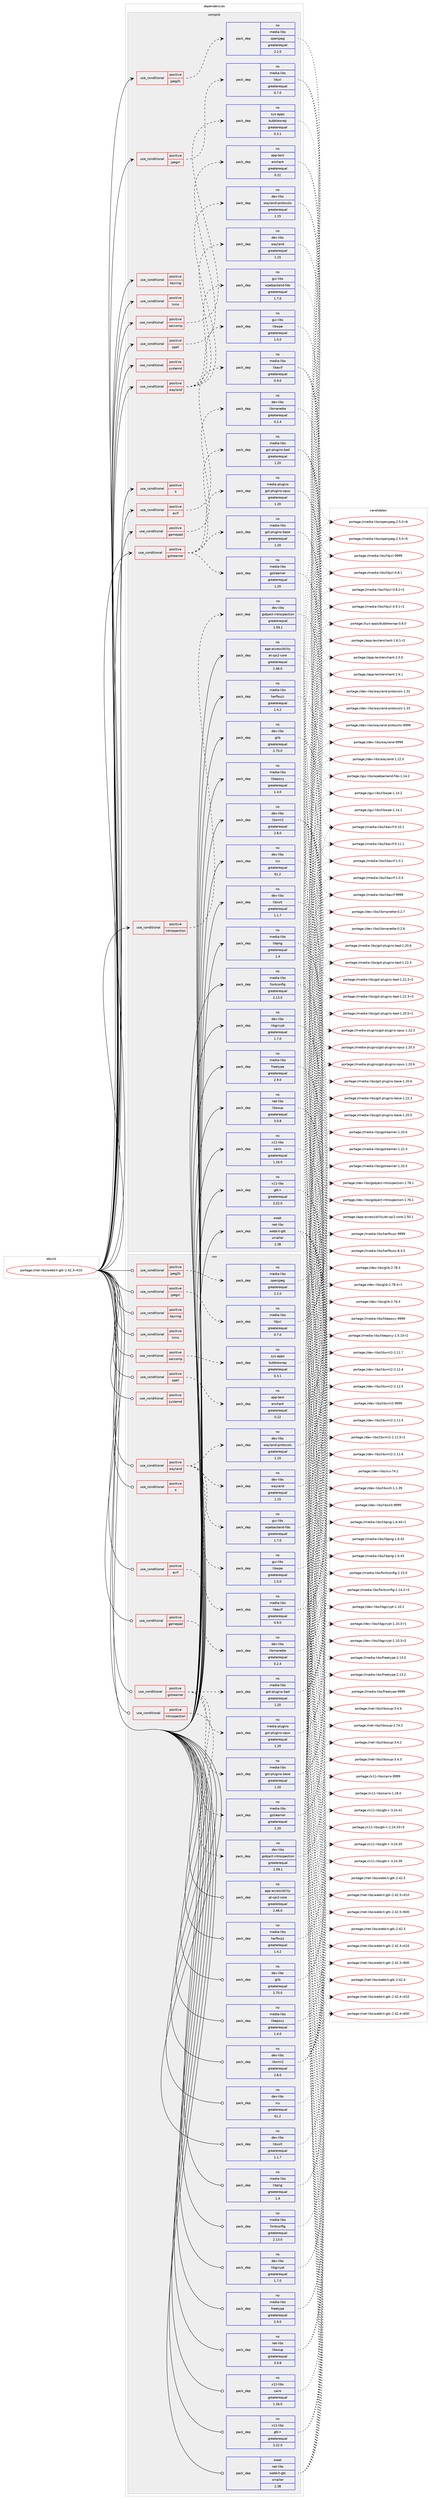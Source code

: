 digraph prolog {

# *************
# Graph options
# *************

newrank=true;
concentrate=true;
compound=true;
graph [rankdir=LR,fontname=Helvetica,fontsize=10,ranksep=1.5];#, ranksep=2.5, nodesep=0.2];
edge  [arrowhead=vee];
node  [fontname=Helvetica,fontsize=10];

# **********
# The ebuild
# **********

subgraph cluster_leftcol {
color=gray;
rank=same;
label=<<i>ebuild</i>>;
id [label="portage://net-libs/webkit-gtk-2.42.3-r410", color=red, width=4, href="../net-libs/webkit-gtk-2.42.3-r410.svg"];
}

# ****************
# The dependencies
# ****************

subgraph cluster_midcol {
color=gray;
label=<<i>dependencies</i>>;
subgraph cluster_compile {
fillcolor="#eeeeee";
style=filled;
label=<<i>compile</i>>;
subgraph cond2728 {
dependency3993 [label=<<TABLE BORDER="0" CELLBORDER="1" CELLSPACING="0" CELLPADDING="4"><TR><TD ROWSPAN="3" CELLPADDING="10">use_conditional</TD></TR><TR><TD>positive</TD></TR><TR><TD>X</TD></TR></TABLE>>, shape=none, color=red];
# *** BEGIN UNKNOWN DEPENDENCY TYPE (TODO) ***
# dependency3993 -> package_dependency(portage://net-libs/webkit-gtk-2.42.3-r410,install,no,x11-libs,libX11,none,[,,],[],[])
# *** END UNKNOWN DEPENDENCY TYPE (TODO) ***

# *** BEGIN UNKNOWN DEPENDENCY TYPE (TODO) ***
# dependency3993 -> package_dependency(portage://net-libs/webkit-gtk-2.42.3-r410,install,no,x11-libs,libXcomposite,none,[,,],[],[])
# *** END UNKNOWN DEPENDENCY TYPE (TODO) ***

# *** BEGIN UNKNOWN DEPENDENCY TYPE (TODO) ***
# dependency3993 -> package_dependency(portage://net-libs/webkit-gtk-2.42.3-r410,install,no,x11-libs,libXdamage,none,[,,],[],[])
# *** END UNKNOWN DEPENDENCY TYPE (TODO) ***

# *** BEGIN UNKNOWN DEPENDENCY TYPE (TODO) ***
# dependency3993 -> package_dependency(portage://net-libs/webkit-gtk-2.42.3-r410,install,no,x11-libs,libXrender,none,[,,],[],[])
# *** END UNKNOWN DEPENDENCY TYPE (TODO) ***

# *** BEGIN UNKNOWN DEPENDENCY TYPE (TODO) ***
# dependency3993 -> package_dependency(portage://net-libs/webkit-gtk-2.42.3-r410,install,no,x11-libs,libXt,none,[,,],[],[])
# *** END UNKNOWN DEPENDENCY TYPE (TODO) ***

}
id:e -> dependency3993:w [weight=20,style="solid",arrowhead="vee"];
subgraph cond2729 {
dependency3994 [label=<<TABLE BORDER="0" CELLBORDER="1" CELLSPACING="0" CELLPADDING="4"><TR><TD ROWSPAN="3" CELLPADDING="10">use_conditional</TD></TR><TR><TD>positive</TD></TR><TR><TD>avif</TD></TR></TABLE>>, shape=none, color=red];
subgraph pack1215 {
dependency3995 [label=<<TABLE BORDER="0" CELLBORDER="1" CELLSPACING="0" CELLPADDING="4" WIDTH="220"><TR><TD ROWSPAN="6" CELLPADDING="30">pack_dep</TD></TR><TR><TD WIDTH="110">no</TD></TR><TR><TD>media-libs</TD></TR><TR><TD>libavif</TD></TR><TR><TD>greaterequal</TD></TR><TR><TD>0.9.0</TD></TR></TABLE>>, shape=none, color=blue];
}
dependency3994:e -> dependency3995:w [weight=20,style="dashed",arrowhead="vee"];
}
id:e -> dependency3994:w [weight=20,style="solid",arrowhead="vee"];
subgraph cond2730 {
dependency3996 [label=<<TABLE BORDER="0" CELLBORDER="1" CELLSPACING="0" CELLPADDING="4"><TR><TD ROWSPAN="3" CELLPADDING="10">use_conditional</TD></TR><TR><TD>positive</TD></TR><TR><TD>gamepad</TD></TR></TABLE>>, shape=none, color=red];
subgraph pack1216 {
dependency3997 [label=<<TABLE BORDER="0" CELLBORDER="1" CELLSPACING="0" CELLPADDING="4" WIDTH="220"><TR><TD ROWSPAN="6" CELLPADDING="30">pack_dep</TD></TR><TR><TD WIDTH="110">no</TD></TR><TR><TD>dev-libs</TD></TR><TR><TD>libmanette</TD></TR><TR><TD>greaterequal</TD></TR><TR><TD>0.2.4</TD></TR></TABLE>>, shape=none, color=blue];
}
dependency3996:e -> dependency3997:w [weight=20,style="dashed",arrowhead="vee"];
}
id:e -> dependency3996:w [weight=20,style="solid",arrowhead="vee"];
subgraph cond2731 {
dependency3998 [label=<<TABLE BORDER="0" CELLBORDER="1" CELLSPACING="0" CELLPADDING="4"><TR><TD ROWSPAN="3" CELLPADDING="10">use_conditional</TD></TR><TR><TD>positive</TD></TR><TR><TD>gstreamer</TD></TR></TABLE>>, shape=none, color=red];
subgraph pack1217 {
dependency3999 [label=<<TABLE BORDER="0" CELLBORDER="1" CELLSPACING="0" CELLPADDING="4" WIDTH="220"><TR><TD ROWSPAN="6" CELLPADDING="30">pack_dep</TD></TR><TR><TD WIDTH="110">no</TD></TR><TR><TD>media-libs</TD></TR><TR><TD>gstreamer</TD></TR><TR><TD>greaterequal</TD></TR><TR><TD>1.20</TD></TR></TABLE>>, shape=none, color=blue];
}
dependency3998:e -> dependency3999:w [weight=20,style="dashed",arrowhead="vee"];
subgraph pack1218 {
dependency4000 [label=<<TABLE BORDER="0" CELLBORDER="1" CELLSPACING="0" CELLPADDING="4" WIDTH="220"><TR><TD ROWSPAN="6" CELLPADDING="30">pack_dep</TD></TR><TR><TD WIDTH="110">no</TD></TR><TR><TD>media-libs</TD></TR><TR><TD>gst-plugins-base</TD></TR><TR><TD>greaterequal</TD></TR><TR><TD>1.20</TD></TR></TABLE>>, shape=none, color=blue];
}
dependency3998:e -> dependency4000:w [weight=20,style="dashed",arrowhead="vee"];
# *** BEGIN UNKNOWN DEPENDENCY TYPE (TODO) ***
# dependency3998 -> package_dependency(portage://net-libs/webkit-gtk-2.42.3-r410,install,no,media-libs,gst-plugins-base,none,[,,],[slot(1.0)],[use(enable(opengl),none)])
# *** END UNKNOWN DEPENDENCY TYPE (TODO) ***

subgraph pack1219 {
dependency4001 [label=<<TABLE BORDER="0" CELLBORDER="1" CELLSPACING="0" CELLPADDING="4" WIDTH="220"><TR><TD ROWSPAN="6" CELLPADDING="30">pack_dep</TD></TR><TR><TD WIDTH="110">no</TD></TR><TR><TD>media-plugins</TD></TR><TR><TD>gst-plugins-opus</TD></TR><TR><TD>greaterequal</TD></TR><TR><TD>1.20</TD></TR></TABLE>>, shape=none, color=blue];
}
dependency3998:e -> dependency4001:w [weight=20,style="dashed",arrowhead="vee"];
subgraph pack1220 {
dependency4002 [label=<<TABLE BORDER="0" CELLBORDER="1" CELLSPACING="0" CELLPADDING="4" WIDTH="220"><TR><TD ROWSPAN="6" CELLPADDING="30">pack_dep</TD></TR><TR><TD WIDTH="110">no</TD></TR><TR><TD>media-libs</TD></TR><TR><TD>gst-plugins-bad</TD></TR><TR><TD>greaterequal</TD></TR><TR><TD>1.20</TD></TR></TABLE>>, shape=none, color=blue];
}
dependency3998:e -> dependency4002:w [weight=20,style="dashed",arrowhead="vee"];
}
id:e -> dependency3998:w [weight=20,style="solid",arrowhead="vee"];
subgraph cond2732 {
dependency4003 [label=<<TABLE BORDER="0" CELLBORDER="1" CELLSPACING="0" CELLPADDING="4"><TR><TD ROWSPAN="3" CELLPADDING="10">use_conditional</TD></TR><TR><TD>positive</TD></TR><TR><TD>introspection</TD></TR></TABLE>>, shape=none, color=red];
subgraph pack1221 {
dependency4004 [label=<<TABLE BORDER="0" CELLBORDER="1" CELLSPACING="0" CELLPADDING="4" WIDTH="220"><TR><TD ROWSPAN="6" CELLPADDING="30">pack_dep</TD></TR><TR><TD WIDTH="110">no</TD></TR><TR><TD>dev-libs</TD></TR><TR><TD>gobject-introspection</TD></TR><TR><TD>greaterequal</TD></TR><TR><TD>1.59.1</TD></TR></TABLE>>, shape=none, color=blue];
}
dependency4003:e -> dependency4004:w [weight=20,style="dashed",arrowhead="vee"];
}
id:e -> dependency4003:w [weight=20,style="solid",arrowhead="vee"];
subgraph cond2733 {
dependency4005 [label=<<TABLE BORDER="0" CELLBORDER="1" CELLSPACING="0" CELLPADDING="4"><TR><TD ROWSPAN="3" CELLPADDING="10">use_conditional</TD></TR><TR><TD>positive</TD></TR><TR><TD>jpeg2k</TD></TR></TABLE>>, shape=none, color=red];
subgraph pack1222 {
dependency4006 [label=<<TABLE BORDER="0" CELLBORDER="1" CELLSPACING="0" CELLPADDING="4" WIDTH="220"><TR><TD ROWSPAN="6" CELLPADDING="30">pack_dep</TD></TR><TR><TD WIDTH="110">no</TD></TR><TR><TD>media-libs</TD></TR><TR><TD>openjpeg</TD></TR><TR><TD>greaterequal</TD></TR><TR><TD>2.2.0</TD></TR></TABLE>>, shape=none, color=blue];
}
dependency4005:e -> dependency4006:w [weight=20,style="dashed",arrowhead="vee"];
}
id:e -> dependency4005:w [weight=20,style="solid",arrowhead="vee"];
subgraph cond2734 {
dependency4007 [label=<<TABLE BORDER="0" CELLBORDER="1" CELLSPACING="0" CELLPADDING="4"><TR><TD ROWSPAN="3" CELLPADDING="10">use_conditional</TD></TR><TR><TD>positive</TD></TR><TR><TD>jpegxl</TD></TR></TABLE>>, shape=none, color=red];
subgraph pack1223 {
dependency4008 [label=<<TABLE BORDER="0" CELLBORDER="1" CELLSPACING="0" CELLPADDING="4" WIDTH="220"><TR><TD ROWSPAN="6" CELLPADDING="30">pack_dep</TD></TR><TR><TD WIDTH="110">no</TD></TR><TR><TD>media-libs</TD></TR><TR><TD>libjxl</TD></TR><TR><TD>greaterequal</TD></TR><TR><TD>0.7.0</TD></TR></TABLE>>, shape=none, color=blue];
}
dependency4007:e -> dependency4008:w [weight=20,style="dashed",arrowhead="vee"];
}
id:e -> dependency4007:w [weight=20,style="solid",arrowhead="vee"];
subgraph cond2735 {
dependency4009 [label=<<TABLE BORDER="0" CELLBORDER="1" CELLSPACING="0" CELLPADDING="4"><TR><TD ROWSPAN="3" CELLPADDING="10">use_conditional</TD></TR><TR><TD>positive</TD></TR><TR><TD>keyring</TD></TR></TABLE>>, shape=none, color=red];
# *** BEGIN UNKNOWN DEPENDENCY TYPE (TODO) ***
# dependency4009 -> package_dependency(portage://net-libs/webkit-gtk-2.42.3-r410,install,no,app-crypt,libsecret,none,[,,],[],[])
# *** END UNKNOWN DEPENDENCY TYPE (TODO) ***

}
id:e -> dependency4009:w [weight=20,style="solid",arrowhead="vee"];
subgraph cond2736 {
dependency4010 [label=<<TABLE BORDER="0" CELLBORDER="1" CELLSPACING="0" CELLPADDING="4"><TR><TD ROWSPAN="3" CELLPADDING="10">use_conditional</TD></TR><TR><TD>positive</TD></TR><TR><TD>lcms</TD></TR></TABLE>>, shape=none, color=red];
# *** BEGIN UNKNOWN DEPENDENCY TYPE (TODO) ***
# dependency4010 -> package_dependency(portage://net-libs/webkit-gtk-2.42.3-r410,install,no,media-libs,lcms,none,[,,],[slot(2)],[])
# *** END UNKNOWN DEPENDENCY TYPE (TODO) ***

}
id:e -> dependency4010:w [weight=20,style="solid",arrowhead="vee"];
subgraph cond2737 {
dependency4011 [label=<<TABLE BORDER="0" CELLBORDER="1" CELLSPACING="0" CELLPADDING="4"><TR><TD ROWSPAN="3" CELLPADDING="10">use_conditional</TD></TR><TR><TD>positive</TD></TR><TR><TD>seccomp</TD></TR></TABLE>>, shape=none, color=red];
subgraph pack1224 {
dependency4012 [label=<<TABLE BORDER="0" CELLBORDER="1" CELLSPACING="0" CELLPADDING="4" WIDTH="220"><TR><TD ROWSPAN="6" CELLPADDING="30">pack_dep</TD></TR><TR><TD WIDTH="110">no</TD></TR><TR><TD>sys-apps</TD></TR><TR><TD>bubblewrap</TD></TR><TR><TD>greaterequal</TD></TR><TR><TD>0.3.1</TD></TR></TABLE>>, shape=none, color=blue];
}
dependency4011:e -> dependency4012:w [weight=20,style="dashed",arrowhead="vee"];
# *** BEGIN UNKNOWN DEPENDENCY TYPE (TODO) ***
# dependency4011 -> package_dependency(portage://net-libs/webkit-gtk-2.42.3-r410,install,no,sys-libs,libseccomp,none,[,,],[],[])
# *** END UNKNOWN DEPENDENCY TYPE (TODO) ***

# *** BEGIN UNKNOWN DEPENDENCY TYPE (TODO) ***
# dependency4011 -> package_dependency(portage://net-libs/webkit-gtk-2.42.3-r410,install,no,sys-apps,xdg-dbus-proxy,none,[,,],[],[])
# *** END UNKNOWN DEPENDENCY TYPE (TODO) ***

}
id:e -> dependency4011:w [weight=20,style="solid",arrowhead="vee"];
subgraph cond2738 {
dependency4013 [label=<<TABLE BORDER="0" CELLBORDER="1" CELLSPACING="0" CELLPADDING="4"><TR><TD ROWSPAN="3" CELLPADDING="10">use_conditional</TD></TR><TR><TD>positive</TD></TR><TR><TD>spell</TD></TR></TABLE>>, shape=none, color=red];
subgraph pack1225 {
dependency4014 [label=<<TABLE BORDER="0" CELLBORDER="1" CELLSPACING="0" CELLPADDING="4" WIDTH="220"><TR><TD ROWSPAN="6" CELLPADDING="30">pack_dep</TD></TR><TR><TD WIDTH="110">no</TD></TR><TR><TD>app-text</TD></TR><TR><TD>enchant</TD></TR><TR><TD>greaterequal</TD></TR><TR><TD>0.22</TD></TR></TABLE>>, shape=none, color=blue];
}
dependency4013:e -> dependency4014:w [weight=20,style="dashed",arrowhead="vee"];
}
id:e -> dependency4013:w [weight=20,style="solid",arrowhead="vee"];
subgraph cond2739 {
dependency4015 [label=<<TABLE BORDER="0" CELLBORDER="1" CELLSPACING="0" CELLPADDING="4"><TR><TD ROWSPAN="3" CELLPADDING="10">use_conditional</TD></TR><TR><TD>positive</TD></TR><TR><TD>systemd</TD></TR></TABLE>>, shape=none, color=red];
# *** BEGIN UNKNOWN DEPENDENCY TYPE (TODO) ***
# dependency4015 -> package_dependency(portage://net-libs/webkit-gtk-2.42.3-r410,install,no,sys-apps,systemd,none,[,,],any_same_slot,[])
# *** END UNKNOWN DEPENDENCY TYPE (TODO) ***

}
id:e -> dependency4015:w [weight=20,style="solid",arrowhead="vee"];
subgraph cond2740 {
dependency4016 [label=<<TABLE BORDER="0" CELLBORDER="1" CELLSPACING="0" CELLPADDING="4"><TR><TD ROWSPAN="3" CELLPADDING="10">use_conditional</TD></TR><TR><TD>positive</TD></TR><TR><TD>wayland</TD></TR></TABLE>>, shape=none, color=red];
subgraph pack1226 {
dependency4017 [label=<<TABLE BORDER="0" CELLBORDER="1" CELLSPACING="0" CELLPADDING="4" WIDTH="220"><TR><TD ROWSPAN="6" CELLPADDING="30">pack_dep</TD></TR><TR><TD WIDTH="110">no</TD></TR><TR><TD>dev-libs</TD></TR><TR><TD>wayland</TD></TR><TR><TD>greaterequal</TD></TR><TR><TD>1.15</TD></TR></TABLE>>, shape=none, color=blue];
}
dependency4016:e -> dependency4017:w [weight=20,style="dashed",arrowhead="vee"];
subgraph pack1227 {
dependency4018 [label=<<TABLE BORDER="0" CELLBORDER="1" CELLSPACING="0" CELLPADDING="4" WIDTH="220"><TR><TD ROWSPAN="6" CELLPADDING="30">pack_dep</TD></TR><TR><TD WIDTH="110">no</TD></TR><TR><TD>dev-libs</TD></TR><TR><TD>wayland-protocols</TD></TR><TR><TD>greaterequal</TD></TR><TR><TD>1.15</TD></TR></TABLE>>, shape=none, color=blue];
}
dependency4016:e -> dependency4018:w [weight=20,style="dashed",arrowhead="vee"];
subgraph pack1228 {
dependency4019 [label=<<TABLE BORDER="0" CELLBORDER="1" CELLSPACING="0" CELLPADDING="4" WIDTH="220"><TR><TD ROWSPAN="6" CELLPADDING="30">pack_dep</TD></TR><TR><TD WIDTH="110">no</TD></TR><TR><TD>gui-libs</TD></TR><TR><TD>libwpe</TD></TR><TR><TD>greaterequal</TD></TR><TR><TD>1.5.0</TD></TR></TABLE>>, shape=none, color=blue];
}
dependency4016:e -> dependency4019:w [weight=20,style="dashed",arrowhead="vee"];
subgraph pack1229 {
dependency4020 [label=<<TABLE BORDER="0" CELLBORDER="1" CELLSPACING="0" CELLPADDING="4" WIDTH="220"><TR><TD ROWSPAN="6" CELLPADDING="30">pack_dep</TD></TR><TR><TD WIDTH="110">no</TD></TR><TR><TD>gui-libs</TD></TR><TR><TD>wpebackend-fdo</TD></TR><TR><TD>greaterequal</TD></TR><TR><TD>1.7.0</TD></TR></TABLE>>, shape=none, color=blue];
}
dependency4016:e -> dependency4020:w [weight=20,style="dashed",arrowhead="vee"];
}
id:e -> dependency4016:w [weight=20,style="solid",arrowhead="vee"];
subgraph pack1230 {
dependency4021 [label=<<TABLE BORDER="0" CELLBORDER="1" CELLSPACING="0" CELLPADDING="4" WIDTH="220"><TR><TD ROWSPAN="6" CELLPADDING="30">pack_dep</TD></TR><TR><TD WIDTH="110">no</TD></TR><TR><TD>app-accessibility</TD></TR><TR><TD>at-spi2-core</TD></TR><TR><TD>greaterequal</TD></TR><TR><TD>2.46.0</TD></TR></TABLE>>, shape=none, color=blue];
}
id:e -> dependency4021:w [weight=20,style="solid",arrowhead="vee"];
# *** BEGIN UNKNOWN DEPENDENCY TYPE (TODO) ***
# id -> package_dependency(portage://net-libs/webkit-gtk-2.42.3-r410,install,no,dev-db,sqlite,none,[,,],[slot(3)],[])
# *** END UNKNOWN DEPENDENCY TYPE (TODO) ***

subgraph pack1231 {
dependency4022 [label=<<TABLE BORDER="0" CELLBORDER="1" CELLSPACING="0" CELLPADDING="4" WIDTH="220"><TR><TD ROWSPAN="6" CELLPADDING="30">pack_dep</TD></TR><TR><TD WIDTH="110">no</TD></TR><TR><TD>dev-libs</TD></TR><TR><TD>glib</TD></TR><TR><TD>greaterequal</TD></TR><TR><TD>2.70.0</TD></TR></TABLE>>, shape=none, color=blue];
}
id:e -> dependency4022:w [weight=20,style="solid",arrowhead="vee"];
# *** BEGIN UNKNOWN DEPENDENCY TYPE (TODO) ***
# id -> package_dependency(portage://net-libs/webkit-gtk-2.42.3-r410,install,no,dev-libs,hyphen,none,[,,],[],[])
# *** END UNKNOWN DEPENDENCY TYPE (TODO) ***

subgraph pack1232 {
dependency4023 [label=<<TABLE BORDER="0" CELLBORDER="1" CELLSPACING="0" CELLPADDING="4" WIDTH="220"><TR><TD ROWSPAN="6" CELLPADDING="30">pack_dep</TD></TR><TR><TD WIDTH="110">no</TD></TR><TR><TD>dev-libs</TD></TR><TR><TD>icu</TD></TR><TR><TD>greaterequal</TD></TR><TR><TD>61.2</TD></TR></TABLE>>, shape=none, color=blue];
}
id:e -> dependency4023:w [weight=20,style="solid",arrowhead="vee"];
subgraph pack1233 {
dependency4024 [label=<<TABLE BORDER="0" CELLBORDER="1" CELLSPACING="0" CELLPADDING="4" WIDTH="220"><TR><TD ROWSPAN="6" CELLPADDING="30">pack_dep</TD></TR><TR><TD WIDTH="110">no</TD></TR><TR><TD>dev-libs</TD></TR><TR><TD>libgcrypt</TD></TR><TR><TD>greaterequal</TD></TR><TR><TD>1.7.0</TD></TR></TABLE>>, shape=none, color=blue];
}
id:e -> dependency4024:w [weight=20,style="solid",arrowhead="vee"];
# *** BEGIN UNKNOWN DEPENDENCY TYPE (TODO) ***
# id -> package_dependency(portage://net-libs/webkit-gtk-2.42.3-r410,install,no,dev-libs,libtasn1,none,[,,],any_same_slot,[])
# *** END UNKNOWN DEPENDENCY TYPE (TODO) ***

subgraph pack1234 {
dependency4025 [label=<<TABLE BORDER="0" CELLBORDER="1" CELLSPACING="0" CELLPADDING="4" WIDTH="220"><TR><TD ROWSPAN="6" CELLPADDING="30">pack_dep</TD></TR><TR><TD WIDTH="110">no</TD></TR><TR><TD>dev-libs</TD></TR><TR><TD>libxml2</TD></TR><TR><TD>greaterequal</TD></TR><TR><TD>2.8.0</TD></TR></TABLE>>, shape=none, color=blue];
}
id:e -> dependency4025:w [weight=20,style="solid",arrowhead="vee"];
subgraph pack1235 {
dependency4026 [label=<<TABLE BORDER="0" CELLBORDER="1" CELLSPACING="0" CELLPADDING="4" WIDTH="220"><TR><TD ROWSPAN="6" CELLPADDING="30">pack_dep</TD></TR><TR><TD WIDTH="110">no</TD></TR><TR><TD>dev-libs</TD></TR><TR><TD>libxslt</TD></TR><TR><TD>greaterequal</TD></TR><TR><TD>1.1.7</TD></TR></TABLE>>, shape=none, color=blue];
}
id:e -> dependency4026:w [weight=20,style="solid",arrowhead="vee"];
subgraph pack1236 {
dependency4027 [label=<<TABLE BORDER="0" CELLBORDER="1" CELLSPACING="0" CELLPADDING="4" WIDTH="220"><TR><TD ROWSPAN="6" CELLPADDING="30">pack_dep</TD></TR><TR><TD WIDTH="110">no</TD></TR><TR><TD>media-libs</TD></TR><TR><TD>fontconfig</TD></TR><TR><TD>greaterequal</TD></TR><TR><TD>2.13.0</TD></TR></TABLE>>, shape=none, color=blue];
}
id:e -> dependency4027:w [weight=20,style="solid",arrowhead="vee"];
subgraph pack1237 {
dependency4028 [label=<<TABLE BORDER="0" CELLBORDER="1" CELLSPACING="0" CELLPADDING="4" WIDTH="220"><TR><TD ROWSPAN="6" CELLPADDING="30">pack_dep</TD></TR><TR><TD WIDTH="110">no</TD></TR><TR><TD>media-libs</TD></TR><TR><TD>freetype</TD></TR><TR><TD>greaterequal</TD></TR><TR><TD>2.9.0</TD></TR></TABLE>>, shape=none, color=blue];
}
id:e -> dependency4028:w [weight=20,style="solid",arrowhead="vee"];
subgraph pack1238 {
dependency4029 [label=<<TABLE BORDER="0" CELLBORDER="1" CELLSPACING="0" CELLPADDING="4" WIDTH="220"><TR><TD ROWSPAN="6" CELLPADDING="30">pack_dep</TD></TR><TR><TD WIDTH="110">no</TD></TR><TR><TD>media-libs</TD></TR><TR><TD>harfbuzz</TD></TR><TR><TD>greaterequal</TD></TR><TR><TD>1.4.2</TD></TR></TABLE>>, shape=none, color=blue];
}
id:e -> dependency4029:w [weight=20,style="solid",arrowhead="vee"];
subgraph pack1239 {
dependency4030 [label=<<TABLE BORDER="0" CELLBORDER="1" CELLSPACING="0" CELLPADDING="4" WIDTH="220"><TR><TD ROWSPAN="6" CELLPADDING="30">pack_dep</TD></TR><TR><TD WIDTH="110">no</TD></TR><TR><TD>media-libs</TD></TR><TR><TD>libepoxy</TD></TR><TR><TD>greaterequal</TD></TR><TR><TD>1.4.0</TD></TR></TABLE>>, shape=none, color=blue];
}
id:e -> dependency4030:w [weight=20,style="solid",arrowhead="vee"];
# *** BEGIN UNKNOWN DEPENDENCY TYPE (TODO) ***
# id -> package_dependency(portage://net-libs/webkit-gtk-2.42.3-r410,install,no,media-libs,libglvnd,none,[,,],[],[])
# *** END UNKNOWN DEPENDENCY TYPE (TODO) ***

# *** BEGIN UNKNOWN DEPENDENCY TYPE (TODO) ***
# id -> package_dependency(portage://net-libs/webkit-gtk-2.42.3-r410,install,no,media-libs,libjpeg-turbo,none,[,,],[slot(0),equal],[])
# *** END UNKNOWN DEPENDENCY TYPE (TODO) ***

subgraph pack1240 {
dependency4031 [label=<<TABLE BORDER="0" CELLBORDER="1" CELLSPACING="0" CELLPADDING="4" WIDTH="220"><TR><TD ROWSPAN="6" CELLPADDING="30">pack_dep</TD></TR><TR><TD WIDTH="110">no</TD></TR><TR><TD>media-libs</TD></TR><TR><TD>libpng</TD></TR><TR><TD>greaterequal</TD></TR><TR><TD>1.4</TD></TR></TABLE>>, shape=none, color=blue];
}
id:e -> dependency4031:w [weight=20,style="solid",arrowhead="vee"];
# *** BEGIN UNKNOWN DEPENDENCY TYPE (TODO) ***
# id -> package_dependency(portage://net-libs/webkit-gtk-2.42.3-r410,install,no,media-libs,libwebp,none,[,,],any_same_slot,[])
# *** END UNKNOWN DEPENDENCY TYPE (TODO) ***

# *** BEGIN UNKNOWN DEPENDENCY TYPE (TODO) ***
# id -> package_dependency(portage://net-libs/webkit-gtk-2.42.3-r410,install,no,media-libs,mesa,none,[,,],[],[])
# *** END UNKNOWN DEPENDENCY TYPE (TODO) ***

# *** BEGIN UNKNOWN DEPENDENCY TYPE (TODO) ***
# id -> package_dependency(portage://net-libs/webkit-gtk-2.42.3-r410,install,no,media-libs,woff2,none,[,,],[],[])
# *** END UNKNOWN DEPENDENCY TYPE (TODO) ***

subgraph pack1241 {
dependency4032 [label=<<TABLE BORDER="0" CELLBORDER="1" CELLSPACING="0" CELLPADDING="4" WIDTH="220"><TR><TD ROWSPAN="6" CELLPADDING="30">pack_dep</TD></TR><TR><TD WIDTH="110">no</TD></TR><TR><TD>net-libs</TD></TR><TR><TD>libsoup</TD></TR><TR><TD>greaterequal</TD></TR><TR><TD>3.0.8</TD></TR></TABLE>>, shape=none, color=blue];
}
id:e -> dependency4032:w [weight=20,style="solid",arrowhead="vee"];
# *** BEGIN UNKNOWN DEPENDENCY TYPE (TODO) ***
# id -> package_dependency(portage://net-libs/webkit-gtk-2.42.3-r410,install,no,sys-libs,zlib,none,[,,],[slot(0)],[])
# *** END UNKNOWN DEPENDENCY TYPE (TODO) ***

subgraph pack1242 {
dependency4033 [label=<<TABLE BORDER="0" CELLBORDER="1" CELLSPACING="0" CELLPADDING="4" WIDTH="220"><TR><TD ROWSPAN="6" CELLPADDING="30">pack_dep</TD></TR><TR><TD WIDTH="110">no</TD></TR><TR><TD>x11-libs</TD></TR><TR><TD>cairo</TD></TR><TR><TD>greaterequal</TD></TR><TR><TD>1.16.0</TD></TR></TABLE>>, shape=none, color=blue];
}
id:e -> dependency4033:w [weight=20,style="solid",arrowhead="vee"];
subgraph pack1243 {
dependency4034 [label=<<TABLE BORDER="0" CELLBORDER="1" CELLSPACING="0" CELLPADDING="4" WIDTH="220"><TR><TD ROWSPAN="6" CELLPADDING="30">pack_dep</TD></TR><TR><TD WIDTH="110">no</TD></TR><TR><TD>x11-libs</TD></TR><TR><TD>gtk+</TD></TR><TR><TD>greaterequal</TD></TR><TR><TD>3.22.0</TD></TR></TABLE>>, shape=none, color=blue];
}
id:e -> dependency4034:w [weight=20,style="solid",arrowhead="vee"];
subgraph pack1244 {
dependency4035 [label=<<TABLE BORDER="0" CELLBORDER="1" CELLSPACING="0" CELLPADDING="4" WIDTH="220"><TR><TD ROWSPAN="6" CELLPADDING="30">pack_dep</TD></TR><TR><TD WIDTH="110">weak</TD></TR><TR><TD>net-libs</TD></TR><TR><TD>webkit-gtk</TD></TR><TR><TD>smaller</TD></TR><TR><TD>2.38</TD></TR></TABLE>>, shape=none, color=blue];
}
id:e -> dependency4035:w [weight=20,style="solid",arrowhead="vee"];
}
subgraph cluster_compileandrun {
fillcolor="#eeeeee";
style=filled;
label=<<i>compile and run</i>>;
}
subgraph cluster_run {
fillcolor="#eeeeee";
style=filled;
label=<<i>run</i>>;
subgraph cond2741 {
dependency4036 [label=<<TABLE BORDER="0" CELLBORDER="1" CELLSPACING="0" CELLPADDING="4"><TR><TD ROWSPAN="3" CELLPADDING="10">use_conditional</TD></TR><TR><TD>positive</TD></TR><TR><TD>X</TD></TR></TABLE>>, shape=none, color=red];
# *** BEGIN UNKNOWN DEPENDENCY TYPE (TODO) ***
# dependency4036 -> package_dependency(portage://net-libs/webkit-gtk-2.42.3-r410,run,no,x11-libs,libX11,none,[,,],[],[])
# *** END UNKNOWN DEPENDENCY TYPE (TODO) ***

# *** BEGIN UNKNOWN DEPENDENCY TYPE (TODO) ***
# dependency4036 -> package_dependency(portage://net-libs/webkit-gtk-2.42.3-r410,run,no,x11-libs,libXcomposite,none,[,,],[],[])
# *** END UNKNOWN DEPENDENCY TYPE (TODO) ***

# *** BEGIN UNKNOWN DEPENDENCY TYPE (TODO) ***
# dependency4036 -> package_dependency(portage://net-libs/webkit-gtk-2.42.3-r410,run,no,x11-libs,libXdamage,none,[,,],[],[])
# *** END UNKNOWN DEPENDENCY TYPE (TODO) ***

# *** BEGIN UNKNOWN DEPENDENCY TYPE (TODO) ***
# dependency4036 -> package_dependency(portage://net-libs/webkit-gtk-2.42.3-r410,run,no,x11-libs,libXrender,none,[,,],[],[])
# *** END UNKNOWN DEPENDENCY TYPE (TODO) ***

# *** BEGIN UNKNOWN DEPENDENCY TYPE (TODO) ***
# dependency4036 -> package_dependency(portage://net-libs/webkit-gtk-2.42.3-r410,run,no,x11-libs,libXt,none,[,,],[],[])
# *** END UNKNOWN DEPENDENCY TYPE (TODO) ***

}
id:e -> dependency4036:w [weight=20,style="solid",arrowhead="odot"];
subgraph cond2742 {
dependency4037 [label=<<TABLE BORDER="0" CELLBORDER="1" CELLSPACING="0" CELLPADDING="4"><TR><TD ROWSPAN="3" CELLPADDING="10">use_conditional</TD></TR><TR><TD>positive</TD></TR><TR><TD>avif</TD></TR></TABLE>>, shape=none, color=red];
subgraph pack1245 {
dependency4038 [label=<<TABLE BORDER="0" CELLBORDER="1" CELLSPACING="0" CELLPADDING="4" WIDTH="220"><TR><TD ROWSPAN="6" CELLPADDING="30">pack_dep</TD></TR><TR><TD WIDTH="110">no</TD></TR><TR><TD>media-libs</TD></TR><TR><TD>libavif</TD></TR><TR><TD>greaterequal</TD></TR><TR><TD>0.9.0</TD></TR></TABLE>>, shape=none, color=blue];
}
dependency4037:e -> dependency4038:w [weight=20,style="dashed",arrowhead="vee"];
}
id:e -> dependency4037:w [weight=20,style="solid",arrowhead="odot"];
subgraph cond2743 {
dependency4039 [label=<<TABLE BORDER="0" CELLBORDER="1" CELLSPACING="0" CELLPADDING="4"><TR><TD ROWSPAN="3" CELLPADDING="10">use_conditional</TD></TR><TR><TD>positive</TD></TR><TR><TD>gamepad</TD></TR></TABLE>>, shape=none, color=red];
subgraph pack1246 {
dependency4040 [label=<<TABLE BORDER="0" CELLBORDER="1" CELLSPACING="0" CELLPADDING="4" WIDTH="220"><TR><TD ROWSPAN="6" CELLPADDING="30">pack_dep</TD></TR><TR><TD WIDTH="110">no</TD></TR><TR><TD>dev-libs</TD></TR><TR><TD>libmanette</TD></TR><TR><TD>greaterequal</TD></TR><TR><TD>0.2.4</TD></TR></TABLE>>, shape=none, color=blue];
}
dependency4039:e -> dependency4040:w [weight=20,style="dashed",arrowhead="vee"];
}
id:e -> dependency4039:w [weight=20,style="solid",arrowhead="odot"];
subgraph cond2744 {
dependency4041 [label=<<TABLE BORDER="0" CELLBORDER="1" CELLSPACING="0" CELLPADDING="4"><TR><TD ROWSPAN="3" CELLPADDING="10">use_conditional</TD></TR><TR><TD>positive</TD></TR><TR><TD>gstreamer</TD></TR></TABLE>>, shape=none, color=red];
subgraph pack1247 {
dependency4042 [label=<<TABLE BORDER="0" CELLBORDER="1" CELLSPACING="0" CELLPADDING="4" WIDTH="220"><TR><TD ROWSPAN="6" CELLPADDING="30">pack_dep</TD></TR><TR><TD WIDTH="110">no</TD></TR><TR><TD>media-libs</TD></TR><TR><TD>gstreamer</TD></TR><TR><TD>greaterequal</TD></TR><TR><TD>1.20</TD></TR></TABLE>>, shape=none, color=blue];
}
dependency4041:e -> dependency4042:w [weight=20,style="dashed",arrowhead="vee"];
subgraph pack1248 {
dependency4043 [label=<<TABLE BORDER="0" CELLBORDER="1" CELLSPACING="0" CELLPADDING="4" WIDTH="220"><TR><TD ROWSPAN="6" CELLPADDING="30">pack_dep</TD></TR><TR><TD WIDTH="110">no</TD></TR><TR><TD>media-libs</TD></TR><TR><TD>gst-plugins-base</TD></TR><TR><TD>greaterequal</TD></TR><TR><TD>1.20</TD></TR></TABLE>>, shape=none, color=blue];
}
dependency4041:e -> dependency4043:w [weight=20,style="dashed",arrowhead="vee"];
# *** BEGIN UNKNOWN DEPENDENCY TYPE (TODO) ***
# dependency4041 -> package_dependency(portage://net-libs/webkit-gtk-2.42.3-r410,run,no,media-libs,gst-plugins-base,none,[,,],[slot(1.0)],[use(enable(opengl),none)])
# *** END UNKNOWN DEPENDENCY TYPE (TODO) ***

subgraph pack1249 {
dependency4044 [label=<<TABLE BORDER="0" CELLBORDER="1" CELLSPACING="0" CELLPADDING="4" WIDTH="220"><TR><TD ROWSPAN="6" CELLPADDING="30">pack_dep</TD></TR><TR><TD WIDTH="110">no</TD></TR><TR><TD>media-plugins</TD></TR><TR><TD>gst-plugins-opus</TD></TR><TR><TD>greaterequal</TD></TR><TR><TD>1.20</TD></TR></TABLE>>, shape=none, color=blue];
}
dependency4041:e -> dependency4044:w [weight=20,style="dashed",arrowhead="vee"];
subgraph pack1250 {
dependency4045 [label=<<TABLE BORDER="0" CELLBORDER="1" CELLSPACING="0" CELLPADDING="4" WIDTH="220"><TR><TD ROWSPAN="6" CELLPADDING="30">pack_dep</TD></TR><TR><TD WIDTH="110">no</TD></TR><TR><TD>media-libs</TD></TR><TR><TD>gst-plugins-bad</TD></TR><TR><TD>greaterequal</TD></TR><TR><TD>1.20</TD></TR></TABLE>>, shape=none, color=blue];
}
dependency4041:e -> dependency4045:w [weight=20,style="dashed",arrowhead="vee"];
}
id:e -> dependency4041:w [weight=20,style="solid",arrowhead="odot"];
subgraph cond2745 {
dependency4046 [label=<<TABLE BORDER="0" CELLBORDER="1" CELLSPACING="0" CELLPADDING="4"><TR><TD ROWSPAN="3" CELLPADDING="10">use_conditional</TD></TR><TR><TD>positive</TD></TR><TR><TD>introspection</TD></TR></TABLE>>, shape=none, color=red];
subgraph pack1251 {
dependency4047 [label=<<TABLE BORDER="0" CELLBORDER="1" CELLSPACING="0" CELLPADDING="4" WIDTH="220"><TR><TD ROWSPAN="6" CELLPADDING="30">pack_dep</TD></TR><TR><TD WIDTH="110">no</TD></TR><TR><TD>dev-libs</TD></TR><TR><TD>gobject-introspection</TD></TR><TR><TD>greaterequal</TD></TR><TR><TD>1.59.1</TD></TR></TABLE>>, shape=none, color=blue];
}
dependency4046:e -> dependency4047:w [weight=20,style="dashed",arrowhead="vee"];
}
id:e -> dependency4046:w [weight=20,style="solid",arrowhead="odot"];
subgraph cond2746 {
dependency4048 [label=<<TABLE BORDER="0" CELLBORDER="1" CELLSPACING="0" CELLPADDING="4"><TR><TD ROWSPAN="3" CELLPADDING="10">use_conditional</TD></TR><TR><TD>positive</TD></TR><TR><TD>jpeg2k</TD></TR></TABLE>>, shape=none, color=red];
subgraph pack1252 {
dependency4049 [label=<<TABLE BORDER="0" CELLBORDER="1" CELLSPACING="0" CELLPADDING="4" WIDTH="220"><TR><TD ROWSPAN="6" CELLPADDING="30">pack_dep</TD></TR><TR><TD WIDTH="110">no</TD></TR><TR><TD>media-libs</TD></TR><TR><TD>openjpeg</TD></TR><TR><TD>greaterequal</TD></TR><TR><TD>2.2.0</TD></TR></TABLE>>, shape=none, color=blue];
}
dependency4048:e -> dependency4049:w [weight=20,style="dashed",arrowhead="vee"];
}
id:e -> dependency4048:w [weight=20,style="solid",arrowhead="odot"];
subgraph cond2747 {
dependency4050 [label=<<TABLE BORDER="0" CELLBORDER="1" CELLSPACING="0" CELLPADDING="4"><TR><TD ROWSPAN="3" CELLPADDING="10">use_conditional</TD></TR><TR><TD>positive</TD></TR><TR><TD>jpegxl</TD></TR></TABLE>>, shape=none, color=red];
subgraph pack1253 {
dependency4051 [label=<<TABLE BORDER="0" CELLBORDER="1" CELLSPACING="0" CELLPADDING="4" WIDTH="220"><TR><TD ROWSPAN="6" CELLPADDING="30">pack_dep</TD></TR><TR><TD WIDTH="110">no</TD></TR><TR><TD>media-libs</TD></TR><TR><TD>libjxl</TD></TR><TR><TD>greaterequal</TD></TR><TR><TD>0.7.0</TD></TR></TABLE>>, shape=none, color=blue];
}
dependency4050:e -> dependency4051:w [weight=20,style="dashed",arrowhead="vee"];
}
id:e -> dependency4050:w [weight=20,style="solid",arrowhead="odot"];
subgraph cond2748 {
dependency4052 [label=<<TABLE BORDER="0" CELLBORDER="1" CELLSPACING="0" CELLPADDING="4"><TR><TD ROWSPAN="3" CELLPADDING="10">use_conditional</TD></TR><TR><TD>positive</TD></TR><TR><TD>keyring</TD></TR></TABLE>>, shape=none, color=red];
# *** BEGIN UNKNOWN DEPENDENCY TYPE (TODO) ***
# dependency4052 -> package_dependency(portage://net-libs/webkit-gtk-2.42.3-r410,run,no,app-crypt,libsecret,none,[,,],[],[])
# *** END UNKNOWN DEPENDENCY TYPE (TODO) ***

}
id:e -> dependency4052:w [weight=20,style="solid",arrowhead="odot"];
subgraph cond2749 {
dependency4053 [label=<<TABLE BORDER="0" CELLBORDER="1" CELLSPACING="0" CELLPADDING="4"><TR><TD ROWSPAN="3" CELLPADDING="10">use_conditional</TD></TR><TR><TD>positive</TD></TR><TR><TD>lcms</TD></TR></TABLE>>, shape=none, color=red];
# *** BEGIN UNKNOWN DEPENDENCY TYPE (TODO) ***
# dependency4053 -> package_dependency(portage://net-libs/webkit-gtk-2.42.3-r410,run,no,media-libs,lcms,none,[,,],[slot(2)],[])
# *** END UNKNOWN DEPENDENCY TYPE (TODO) ***

}
id:e -> dependency4053:w [weight=20,style="solid",arrowhead="odot"];
subgraph cond2750 {
dependency4054 [label=<<TABLE BORDER="0" CELLBORDER="1" CELLSPACING="0" CELLPADDING="4"><TR><TD ROWSPAN="3" CELLPADDING="10">use_conditional</TD></TR><TR><TD>positive</TD></TR><TR><TD>seccomp</TD></TR></TABLE>>, shape=none, color=red];
subgraph pack1254 {
dependency4055 [label=<<TABLE BORDER="0" CELLBORDER="1" CELLSPACING="0" CELLPADDING="4" WIDTH="220"><TR><TD ROWSPAN="6" CELLPADDING="30">pack_dep</TD></TR><TR><TD WIDTH="110">no</TD></TR><TR><TD>sys-apps</TD></TR><TR><TD>bubblewrap</TD></TR><TR><TD>greaterequal</TD></TR><TR><TD>0.3.1</TD></TR></TABLE>>, shape=none, color=blue];
}
dependency4054:e -> dependency4055:w [weight=20,style="dashed",arrowhead="vee"];
# *** BEGIN UNKNOWN DEPENDENCY TYPE (TODO) ***
# dependency4054 -> package_dependency(portage://net-libs/webkit-gtk-2.42.3-r410,run,no,sys-libs,libseccomp,none,[,,],[],[])
# *** END UNKNOWN DEPENDENCY TYPE (TODO) ***

# *** BEGIN UNKNOWN DEPENDENCY TYPE (TODO) ***
# dependency4054 -> package_dependency(portage://net-libs/webkit-gtk-2.42.3-r410,run,no,sys-apps,xdg-dbus-proxy,none,[,,],[],[])
# *** END UNKNOWN DEPENDENCY TYPE (TODO) ***

}
id:e -> dependency4054:w [weight=20,style="solid",arrowhead="odot"];
subgraph cond2751 {
dependency4056 [label=<<TABLE BORDER="0" CELLBORDER="1" CELLSPACING="0" CELLPADDING="4"><TR><TD ROWSPAN="3" CELLPADDING="10">use_conditional</TD></TR><TR><TD>positive</TD></TR><TR><TD>spell</TD></TR></TABLE>>, shape=none, color=red];
subgraph pack1255 {
dependency4057 [label=<<TABLE BORDER="0" CELLBORDER="1" CELLSPACING="0" CELLPADDING="4" WIDTH="220"><TR><TD ROWSPAN="6" CELLPADDING="30">pack_dep</TD></TR><TR><TD WIDTH="110">no</TD></TR><TR><TD>app-text</TD></TR><TR><TD>enchant</TD></TR><TR><TD>greaterequal</TD></TR><TR><TD>0.22</TD></TR></TABLE>>, shape=none, color=blue];
}
dependency4056:e -> dependency4057:w [weight=20,style="dashed",arrowhead="vee"];
}
id:e -> dependency4056:w [weight=20,style="solid",arrowhead="odot"];
subgraph cond2752 {
dependency4058 [label=<<TABLE BORDER="0" CELLBORDER="1" CELLSPACING="0" CELLPADDING="4"><TR><TD ROWSPAN="3" CELLPADDING="10">use_conditional</TD></TR><TR><TD>positive</TD></TR><TR><TD>systemd</TD></TR></TABLE>>, shape=none, color=red];
# *** BEGIN UNKNOWN DEPENDENCY TYPE (TODO) ***
# dependency4058 -> package_dependency(portage://net-libs/webkit-gtk-2.42.3-r410,run,no,sys-apps,systemd,none,[,,],any_same_slot,[])
# *** END UNKNOWN DEPENDENCY TYPE (TODO) ***

}
id:e -> dependency4058:w [weight=20,style="solid",arrowhead="odot"];
subgraph cond2753 {
dependency4059 [label=<<TABLE BORDER="0" CELLBORDER="1" CELLSPACING="0" CELLPADDING="4"><TR><TD ROWSPAN="3" CELLPADDING="10">use_conditional</TD></TR><TR><TD>positive</TD></TR><TR><TD>wayland</TD></TR></TABLE>>, shape=none, color=red];
subgraph pack1256 {
dependency4060 [label=<<TABLE BORDER="0" CELLBORDER="1" CELLSPACING="0" CELLPADDING="4" WIDTH="220"><TR><TD ROWSPAN="6" CELLPADDING="30">pack_dep</TD></TR><TR><TD WIDTH="110">no</TD></TR><TR><TD>dev-libs</TD></TR><TR><TD>wayland</TD></TR><TR><TD>greaterequal</TD></TR><TR><TD>1.15</TD></TR></TABLE>>, shape=none, color=blue];
}
dependency4059:e -> dependency4060:w [weight=20,style="dashed",arrowhead="vee"];
subgraph pack1257 {
dependency4061 [label=<<TABLE BORDER="0" CELLBORDER="1" CELLSPACING="0" CELLPADDING="4" WIDTH="220"><TR><TD ROWSPAN="6" CELLPADDING="30">pack_dep</TD></TR><TR><TD WIDTH="110">no</TD></TR><TR><TD>dev-libs</TD></TR><TR><TD>wayland-protocols</TD></TR><TR><TD>greaterequal</TD></TR><TR><TD>1.15</TD></TR></TABLE>>, shape=none, color=blue];
}
dependency4059:e -> dependency4061:w [weight=20,style="dashed",arrowhead="vee"];
subgraph pack1258 {
dependency4062 [label=<<TABLE BORDER="0" CELLBORDER="1" CELLSPACING="0" CELLPADDING="4" WIDTH="220"><TR><TD ROWSPAN="6" CELLPADDING="30">pack_dep</TD></TR><TR><TD WIDTH="110">no</TD></TR><TR><TD>gui-libs</TD></TR><TR><TD>libwpe</TD></TR><TR><TD>greaterequal</TD></TR><TR><TD>1.5.0</TD></TR></TABLE>>, shape=none, color=blue];
}
dependency4059:e -> dependency4062:w [weight=20,style="dashed",arrowhead="vee"];
subgraph pack1259 {
dependency4063 [label=<<TABLE BORDER="0" CELLBORDER="1" CELLSPACING="0" CELLPADDING="4" WIDTH="220"><TR><TD ROWSPAN="6" CELLPADDING="30">pack_dep</TD></TR><TR><TD WIDTH="110">no</TD></TR><TR><TD>gui-libs</TD></TR><TR><TD>wpebackend-fdo</TD></TR><TR><TD>greaterequal</TD></TR><TR><TD>1.7.0</TD></TR></TABLE>>, shape=none, color=blue];
}
dependency4059:e -> dependency4063:w [weight=20,style="dashed",arrowhead="vee"];
}
id:e -> dependency4059:w [weight=20,style="solid",arrowhead="odot"];
subgraph pack1260 {
dependency4064 [label=<<TABLE BORDER="0" CELLBORDER="1" CELLSPACING="0" CELLPADDING="4" WIDTH="220"><TR><TD ROWSPAN="6" CELLPADDING="30">pack_dep</TD></TR><TR><TD WIDTH="110">no</TD></TR><TR><TD>app-accessibility</TD></TR><TR><TD>at-spi2-core</TD></TR><TR><TD>greaterequal</TD></TR><TR><TD>2.46.0</TD></TR></TABLE>>, shape=none, color=blue];
}
id:e -> dependency4064:w [weight=20,style="solid",arrowhead="odot"];
# *** BEGIN UNKNOWN DEPENDENCY TYPE (TODO) ***
# id -> package_dependency(portage://net-libs/webkit-gtk-2.42.3-r410,run,no,dev-db,sqlite,none,[,,],[slot(3)],[])
# *** END UNKNOWN DEPENDENCY TYPE (TODO) ***

subgraph pack1261 {
dependency4065 [label=<<TABLE BORDER="0" CELLBORDER="1" CELLSPACING="0" CELLPADDING="4" WIDTH="220"><TR><TD ROWSPAN="6" CELLPADDING="30">pack_dep</TD></TR><TR><TD WIDTH="110">no</TD></TR><TR><TD>dev-libs</TD></TR><TR><TD>glib</TD></TR><TR><TD>greaterequal</TD></TR><TR><TD>2.70.0</TD></TR></TABLE>>, shape=none, color=blue];
}
id:e -> dependency4065:w [weight=20,style="solid",arrowhead="odot"];
# *** BEGIN UNKNOWN DEPENDENCY TYPE (TODO) ***
# id -> package_dependency(portage://net-libs/webkit-gtk-2.42.3-r410,run,no,dev-libs,hyphen,none,[,,],[],[])
# *** END UNKNOWN DEPENDENCY TYPE (TODO) ***

subgraph pack1262 {
dependency4066 [label=<<TABLE BORDER="0" CELLBORDER="1" CELLSPACING="0" CELLPADDING="4" WIDTH="220"><TR><TD ROWSPAN="6" CELLPADDING="30">pack_dep</TD></TR><TR><TD WIDTH="110">no</TD></TR><TR><TD>dev-libs</TD></TR><TR><TD>icu</TD></TR><TR><TD>greaterequal</TD></TR><TR><TD>61.2</TD></TR></TABLE>>, shape=none, color=blue];
}
id:e -> dependency4066:w [weight=20,style="solid",arrowhead="odot"];
subgraph pack1263 {
dependency4067 [label=<<TABLE BORDER="0" CELLBORDER="1" CELLSPACING="0" CELLPADDING="4" WIDTH="220"><TR><TD ROWSPAN="6" CELLPADDING="30">pack_dep</TD></TR><TR><TD WIDTH="110">no</TD></TR><TR><TD>dev-libs</TD></TR><TR><TD>libgcrypt</TD></TR><TR><TD>greaterequal</TD></TR><TR><TD>1.7.0</TD></TR></TABLE>>, shape=none, color=blue];
}
id:e -> dependency4067:w [weight=20,style="solid",arrowhead="odot"];
# *** BEGIN UNKNOWN DEPENDENCY TYPE (TODO) ***
# id -> package_dependency(portage://net-libs/webkit-gtk-2.42.3-r410,run,no,dev-libs,libtasn1,none,[,,],any_same_slot,[])
# *** END UNKNOWN DEPENDENCY TYPE (TODO) ***

subgraph pack1264 {
dependency4068 [label=<<TABLE BORDER="0" CELLBORDER="1" CELLSPACING="0" CELLPADDING="4" WIDTH="220"><TR><TD ROWSPAN="6" CELLPADDING="30">pack_dep</TD></TR><TR><TD WIDTH="110">no</TD></TR><TR><TD>dev-libs</TD></TR><TR><TD>libxml2</TD></TR><TR><TD>greaterequal</TD></TR><TR><TD>2.8.0</TD></TR></TABLE>>, shape=none, color=blue];
}
id:e -> dependency4068:w [weight=20,style="solid",arrowhead="odot"];
subgraph pack1265 {
dependency4069 [label=<<TABLE BORDER="0" CELLBORDER="1" CELLSPACING="0" CELLPADDING="4" WIDTH="220"><TR><TD ROWSPAN="6" CELLPADDING="30">pack_dep</TD></TR><TR><TD WIDTH="110">no</TD></TR><TR><TD>dev-libs</TD></TR><TR><TD>libxslt</TD></TR><TR><TD>greaterequal</TD></TR><TR><TD>1.1.7</TD></TR></TABLE>>, shape=none, color=blue];
}
id:e -> dependency4069:w [weight=20,style="solid",arrowhead="odot"];
subgraph pack1266 {
dependency4070 [label=<<TABLE BORDER="0" CELLBORDER="1" CELLSPACING="0" CELLPADDING="4" WIDTH="220"><TR><TD ROWSPAN="6" CELLPADDING="30">pack_dep</TD></TR><TR><TD WIDTH="110">no</TD></TR><TR><TD>media-libs</TD></TR><TR><TD>fontconfig</TD></TR><TR><TD>greaterequal</TD></TR><TR><TD>2.13.0</TD></TR></TABLE>>, shape=none, color=blue];
}
id:e -> dependency4070:w [weight=20,style="solid",arrowhead="odot"];
subgraph pack1267 {
dependency4071 [label=<<TABLE BORDER="0" CELLBORDER="1" CELLSPACING="0" CELLPADDING="4" WIDTH="220"><TR><TD ROWSPAN="6" CELLPADDING="30">pack_dep</TD></TR><TR><TD WIDTH="110">no</TD></TR><TR><TD>media-libs</TD></TR><TR><TD>freetype</TD></TR><TR><TD>greaterequal</TD></TR><TR><TD>2.9.0</TD></TR></TABLE>>, shape=none, color=blue];
}
id:e -> dependency4071:w [weight=20,style="solid",arrowhead="odot"];
subgraph pack1268 {
dependency4072 [label=<<TABLE BORDER="0" CELLBORDER="1" CELLSPACING="0" CELLPADDING="4" WIDTH="220"><TR><TD ROWSPAN="6" CELLPADDING="30">pack_dep</TD></TR><TR><TD WIDTH="110">no</TD></TR><TR><TD>media-libs</TD></TR><TR><TD>harfbuzz</TD></TR><TR><TD>greaterequal</TD></TR><TR><TD>1.4.2</TD></TR></TABLE>>, shape=none, color=blue];
}
id:e -> dependency4072:w [weight=20,style="solid",arrowhead="odot"];
subgraph pack1269 {
dependency4073 [label=<<TABLE BORDER="0" CELLBORDER="1" CELLSPACING="0" CELLPADDING="4" WIDTH="220"><TR><TD ROWSPAN="6" CELLPADDING="30">pack_dep</TD></TR><TR><TD WIDTH="110">no</TD></TR><TR><TD>media-libs</TD></TR><TR><TD>libepoxy</TD></TR><TR><TD>greaterequal</TD></TR><TR><TD>1.4.0</TD></TR></TABLE>>, shape=none, color=blue];
}
id:e -> dependency4073:w [weight=20,style="solid",arrowhead="odot"];
# *** BEGIN UNKNOWN DEPENDENCY TYPE (TODO) ***
# id -> package_dependency(portage://net-libs/webkit-gtk-2.42.3-r410,run,no,media-libs,libglvnd,none,[,,],[],[])
# *** END UNKNOWN DEPENDENCY TYPE (TODO) ***

# *** BEGIN UNKNOWN DEPENDENCY TYPE (TODO) ***
# id -> package_dependency(portage://net-libs/webkit-gtk-2.42.3-r410,run,no,media-libs,libjpeg-turbo,none,[,,],[slot(0),equal],[])
# *** END UNKNOWN DEPENDENCY TYPE (TODO) ***

subgraph pack1270 {
dependency4074 [label=<<TABLE BORDER="0" CELLBORDER="1" CELLSPACING="0" CELLPADDING="4" WIDTH="220"><TR><TD ROWSPAN="6" CELLPADDING="30">pack_dep</TD></TR><TR><TD WIDTH="110">no</TD></TR><TR><TD>media-libs</TD></TR><TR><TD>libpng</TD></TR><TR><TD>greaterequal</TD></TR><TR><TD>1.4</TD></TR></TABLE>>, shape=none, color=blue];
}
id:e -> dependency4074:w [weight=20,style="solid",arrowhead="odot"];
# *** BEGIN UNKNOWN DEPENDENCY TYPE (TODO) ***
# id -> package_dependency(portage://net-libs/webkit-gtk-2.42.3-r410,run,no,media-libs,libwebp,none,[,,],any_same_slot,[])
# *** END UNKNOWN DEPENDENCY TYPE (TODO) ***

# *** BEGIN UNKNOWN DEPENDENCY TYPE (TODO) ***
# id -> package_dependency(portage://net-libs/webkit-gtk-2.42.3-r410,run,no,media-libs,mesa,none,[,,],[],[])
# *** END UNKNOWN DEPENDENCY TYPE (TODO) ***

# *** BEGIN UNKNOWN DEPENDENCY TYPE (TODO) ***
# id -> package_dependency(portage://net-libs/webkit-gtk-2.42.3-r410,run,no,media-libs,woff2,none,[,,],[],[])
# *** END UNKNOWN DEPENDENCY TYPE (TODO) ***

subgraph pack1271 {
dependency4075 [label=<<TABLE BORDER="0" CELLBORDER="1" CELLSPACING="0" CELLPADDING="4" WIDTH="220"><TR><TD ROWSPAN="6" CELLPADDING="30">pack_dep</TD></TR><TR><TD WIDTH="110">no</TD></TR><TR><TD>net-libs</TD></TR><TR><TD>libsoup</TD></TR><TR><TD>greaterequal</TD></TR><TR><TD>3.0.8</TD></TR></TABLE>>, shape=none, color=blue];
}
id:e -> dependency4075:w [weight=20,style="solid",arrowhead="odot"];
# *** BEGIN UNKNOWN DEPENDENCY TYPE (TODO) ***
# id -> package_dependency(portage://net-libs/webkit-gtk-2.42.3-r410,run,no,sys-libs,zlib,none,[,,],[slot(0)],[])
# *** END UNKNOWN DEPENDENCY TYPE (TODO) ***

subgraph pack1272 {
dependency4076 [label=<<TABLE BORDER="0" CELLBORDER="1" CELLSPACING="0" CELLPADDING="4" WIDTH="220"><TR><TD ROWSPAN="6" CELLPADDING="30">pack_dep</TD></TR><TR><TD WIDTH="110">no</TD></TR><TR><TD>x11-libs</TD></TR><TR><TD>cairo</TD></TR><TR><TD>greaterequal</TD></TR><TR><TD>1.16.0</TD></TR></TABLE>>, shape=none, color=blue];
}
id:e -> dependency4076:w [weight=20,style="solid",arrowhead="odot"];
subgraph pack1273 {
dependency4077 [label=<<TABLE BORDER="0" CELLBORDER="1" CELLSPACING="0" CELLPADDING="4" WIDTH="220"><TR><TD ROWSPAN="6" CELLPADDING="30">pack_dep</TD></TR><TR><TD WIDTH="110">no</TD></TR><TR><TD>x11-libs</TD></TR><TR><TD>gtk+</TD></TR><TR><TD>greaterequal</TD></TR><TR><TD>3.22.0</TD></TR></TABLE>>, shape=none, color=blue];
}
id:e -> dependency4077:w [weight=20,style="solid",arrowhead="odot"];
subgraph pack1274 {
dependency4078 [label=<<TABLE BORDER="0" CELLBORDER="1" CELLSPACING="0" CELLPADDING="4" WIDTH="220"><TR><TD ROWSPAN="6" CELLPADDING="30">pack_dep</TD></TR><TR><TD WIDTH="110">weak</TD></TR><TR><TD>net-libs</TD></TR><TR><TD>webkit-gtk</TD></TR><TR><TD>smaller</TD></TR><TR><TD>2.38</TD></TR></TABLE>>, shape=none, color=blue];
}
id:e -> dependency4078:w [weight=20,style="solid",arrowhead="odot"];
}
}

# **************
# The candidates
# **************

subgraph cluster_choices {
rank=same;
color=gray;
label=<<i>candidates</i>>;

subgraph choice1215 {
color=black;
nodesep=1;
choice10910110010597451081059811547108105989711810510245484649484649 [label="portage://media-libs/libavif-0.10.1", color=red, width=4,href="../media-libs/libavif-0.10.1.svg"];
choice10910110010597451081059811547108105989711810510245484649494649 [label="portage://media-libs/libavif-0.11.1", color=red, width=4,href="../media-libs/libavif-0.11.1.svg"];
choice109101100105974510810598115471081059897118105102454946484649 [label="portage://media-libs/libavif-1.0.1", color=red, width=4,href="../media-libs/libavif-1.0.1.svg"];
choice109101100105974510810598115471081059897118105102454946484651 [label="portage://media-libs/libavif-1.0.3", color=red, width=4,href="../media-libs/libavif-1.0.3.svg"];
choice1091011001059745108105981154710810598971181051024557575757 [label="portage://media-libs/libavif-9999", color=red, width=4,href="../media-libs/libavif-9999.svg"];
dependency3995:e -> choice10910110010597451081059811547108105989711810510245484649484649:w [style=dotted,weight="100"];
dependency3995:e -> choice10910110010597451081059811547108105989711810510245484649494649:w [style=dotted,weight="100"];
dependency3995:e -> choice109101100105974510810598115471081059897118105102454946484649:w [style=dotted,weight="100"];
dependency3995:e -> choice109101100105974510810598115471081059897118105102454946484651:w [style=dotted,weight="100"];
dependency3995:e -> choice1091011001059745108105981154710810598971181051024557575757:w [style=dotted,weight="100"];
}
subgraph choice1216 {
color=black;
nodesep=1;
choice1001011184510810598115471081059810997110101116116101454846504654 [label="portage://dev-libs/libmanette-0.2.6", color=red, width=4,href="../dev-libs/libmanette-0.2.6.svg"];
choice1001011184510810598115471081059810997110101116116101454846504655 [label="portage://dev-libs/libmanette-0.2.7", color=red, width=4,href="../dev-libs/libmanette-0.2.7.svg"];
dependency3997:e -> choice1001011184510810598115471081059810997110101116116101454846504654:w [style=dotted,weight="100"];
dependency3997:e -> choice1001011184510810598115471081059810997110101116116101454846504655:w [style=dotted,weight="100"];
}
subgraph choice1217 {
color=black;
nodesep=1;
choice109101100105974510810598115471031151161141019710910111445494650484653 [label="portage://media-libs/gstreamer-1.20.5", color=red, width=4,href="../media-libs/gstreamer-1.20.5.svg"];
choice109101100105974510810598115471031151161141019710910111445494650484654 [label="portage://media-libs/gstreamer-1.20.6", color=red, width=4,href="../media-libs/gstreamer-1.20.6.svg"];
choice109101100105974510810598115471031151161141019710910111445494650504651 [label="portage://media-libs/gstreamer-1.22.3", color=red, width=4,href="../media-libs/gstreamer-1.22.3.svg"];
dependency3999:e -> choice109101100105974510810598115471031151161141019710910111445494650484653:w [style=dotted,weight="100"];
dependency3999:e -> choice109101100105974510810598115471031151161141019710910111445494650484654:w [style=dotted,weight="100"];
dependency3999:e -> choice109101100105974510810598115471031151161141019710910111445494650504651:w [style=dotted,weight="100"];
}
subgraph choice1218 {
color=black;
nodesep=1;
choice109101100105974510810598115471031151164511210811710310511011545989711510145494650484653 [label="portage://media-libs/gst-plugins-base-1.20.5", color=red, width=4,href="../media-libs/gst-plugins-base-1.20.5.svg"];
choice109101100105974510810598115471031151164511210811710310511011545989711510145494650484654 [label="portage://media-libs/gst-plugins-base-1.20.6", color=red, width=4,href="../media-libs/gst-plugins-base-1.20.6.svg"];
choice109101100105974510810598115471031151164511210811710310511011545989711510145494650504651 [label="portage://media-libs/gst-plugins-base-1.22.3", color=red, width=4,href="../media-libs/gst-plugins-base-1.22.3.svg"];
dependency4000:e -> choice109101100105974510810598115471031151164511210811710310511011545989711510145494650484653:w [style=dotted,weight="100"];
dependency4000:e -> choice109101100105974510810598115471031151164511210811710310511011545989711510145494650484654:w [style=dotted,weight="100"];
dependency4000:e -> choice109101100105974510810598115471031151164511210811710310511011545989711510145494650504651:w [style=dotted,weight="100"];
}
subgraph choice1219 {
color=black;
nodesep=1;
choice109101100105974511210811710310511011547103115116451121081171031051101154511111211711545494650484653 [label="portage://media-plugins/gst-plugins-opus-1.20.5", color=red, width=4,href="../media-plugins/gst-plugins-opus-1.20.5.svg"];
choice109101100105974511210811710310511011547103115116451121081171031051101154511111211711545494650484654 [label="portage://media-plugins/gst-plugins-opus-1.20.6", color=red, width=4,href="../media-plugins/gst-plugins-opus-1.20.6.svg"];
choice109101100105974511210811710310511011547103115116451121081171031051101154511111211711545494650504651 [label="portage://media-plugins/gst-plugins-opus-1.22.3", color=red, width=4,href="../media-plugins/gst-plugins-opus-1.22.3.svg"];
dependency4001:e -> choice109101100105974511210811710310511011547103115116451121081171031051101154511111211711545494650484653:w [style=dotted,weight="100"];
dependency4001:e -> choice109101100105974511210811710310511011547103115116451121081171031051101154511111211711545494650484654:w [style=dotted,weight="100"];
dependency4001:e -> choice109101100105974511210811710310511011547103115116451121081171031051101154511111211711545494650504651:w [style=dotted,weight="100"];
}
subgraph choice1220 {
color=black;
nodesep=1;
choice1091011001059745108105981154710311511645112108117103105110115459897100454946504846534511449 [label="portage://media-libs/gst-plugins-bad-1.20.5-r1", color=red, width=4,href="../media-libs/gst-plugins-bad-1.20.5-r1.svg"];
choice109101100105974510810598115471031151164511210811710310511011545989710045494650484654 [label="portage://media-libs/gst-plugins-bad-1.20.6", color=red, width=4,href="../media-libs/gst-plugins-bad-1.20.6.svg"];
choice109101100105974510810598115471031151164511210811710310511011545989710045494650504651 [label="portage://media-libs/gst-plugins-bad-1.22.3", color=red, width=4,href="../media-libs/gst-plugins-bad-1.22.3.svg"];
choice1091011001059745108105981154710311511645112108117103105110115459897100454946505046514511449 [label="portage://media-libs/gst-plugins-bad-1.22.3-r1", color=red, width=4,href="../media-libs/gst-plugins-bad-1.22.3-r1.svg"];
choice1091011001059745108105981154710311511645112108117103105110115459897100454946505046514511451 [label="portage://media-libs/gst-plugins-bad-1.22.3-r3", color=red, width=4,href="../media-libs/gst-plugins-bad-1.22.3-r3.svg"];
dependency4002:e -> choice1091011001059745108105981154710311511645112108117103105110115459897100454946504846534511449:w [style=dotted,weight="100"];
dependency4002:e -> choice109101100105974510810598115471031151164511210811710310511011545989710045494650484654:w [style=dotted,weight="100"];
dependency4002:e -> choice109101100105974510810598115471031151164511210811710310511011545989710045494650504651:w [style=dotted,weight="100"];
dependency4002:e -> choice1091011001059745108105981154710311511645112108117103105110115459897100454946505046514511449:w [style=dotted,weight="100"];
dependency4002:e -> choice1091011001059745108105981154710311511645112108117103105110115459897100454946505046514511451:w [style=dotted,weight="100"];
}
subgraph choice1221 {
color=black;
nodesep=1;
choice1001011184510810598115471031119810610199116451051101161141111151121019911610511111045494655544649 [label="portage://dev-libs/gobject-introspection-1.76.1", color=red, width=4,href="../dev-libs/gobject-introspection-1.76.1.svg"];
choice1001011184510810598115471031119810610199116451051101161141111151121019911610511111045494655564649 [label="portage://dev-libs/gobject-introspection-1.78.1", color=red, width=4,href="../dev-libs/gobject-introspection-1.78.1.svg"];
dependency4004:e -> choice1001011184510810598115471031119810610199116451051101161141111151121019911610511111045494655544649:w [style=dotted,weight="100"];
dependency4004:e -> choice1001011184510810598115471031119810610199116451051101161141111151121019911610511111045494655564649:w [style=dotted,weight="100"];
}
subgraph choice1222 {
color=black;
nodesep=1;
choice109101100105974510810598115471111121011101061121011034550465346484511453 [label="portage://media-libs/openjpeg-2.5.0-r5", color=red, width=4,href="../media-libs/openjpeg-2.5.0-r5.svg"];
choice109101100105974510810598115471111121011101061121011034550465346484511454 [label="portage://media-libs/openjpeg-2.5.0-r6", color=red, width=4,href="../media-libs/openjpeg-2.5.0-r6.svg"];
dependency4006:e -> choice109101100105974510810598115471111121011101061121011034550465346484511453:w [style=dotted,weight="100"];
dependency4006:e -> choice109101100105974510810598115471111121011101061121011034550465346484511454:w [style=dotted,weight="100"];
}
subgraph choice1223 {
color=black;
nodesep=1;
choice1091011001059745108105981154710810598106120108454846564649 [label="portage://media-libs/libjxl-0.8.1", color=red, width=4,href="../media-libs/libjxl-0.8.1.svg"];
choice10910110010597451081059811547108105981061201084548465646504511449 [label="portage://media-libs/libjxl-0.8.2-r1", color=red, width=4,href="../media-libs/libjxl-0.8.2-r1.svg"];
choice10910110010597451081059811547108105981061201084548465746494511449 [label="portage://media-libs/libjxl-0.9.1-r1", color=red, width=4,href="../media-libs/libjxl-0.9.1-r1.svg"];
choice10910110010597451081059811547108105981061201084557575757 [label="portage://media-libs/libjxl-9999", color=red, width=4,href="../media-libs/libjxl-9999.svg"];
dependency4008:e -> choice1091011001059745108105981154710810598106120108454846564649:w [style=dotted,weight="100"];
dependency4008:e -> choice10910110010597451081059811547108105981061201084548465646504511449:w [style=dotted,weight="100"];
dependency4008:e -> choice10910110010597451081059811547108105981061201084548465746494511449:w [style=dotted,weight="100"];
dependency4008:e -> choice10910110010597451081059811547108105981061201084557575757:w [style=dotted,weight="100"];
}
subgraph choice1224 {
color=black;
nodesep=1;
choice11512111545971121121154798117989810810111911497112454846564648 [label="portage://sys-apps/bubblewrap-0.8.0", color=red, width=4,href="../sys-apps/bubblewrap-0.8.0.svg"];
dependency4012:e -> choice11512111545971121121154798117989810810111911497112454846564648:w [style=dotted,weight="100"];
}
subgraph choice1225 {
color=black;
nodesep=1;
choice97112112451161011201164710111099104971101164549465446494511450 [label="portage://app-text/enchant-1.6.1-r2", color=red, width=4,href="../app-text/enchant-1.6.1-r2.svg"];
choice9711211245116101120116471011109910497110116455046534648 [label="portage://app-text/enchant-2.5.0", color=red, width=4,href="../app-text/enchant-2.5.0.svg"];
choice9711211245116101120116471011109910497110116455046544649 [label="portage://app-text/enchant-2.6.1", color=red, width=4,href="../app-text/enchant-2.6.1.svg"];
dependency4014:e -> choice97112112451161011201164710111099104971101164549465446494511450:w [style=dotted,weight="100"];
dependency4014:e -> choice9711211245116101120116471011109910497110116455046534648:w [style=dotted,weight="100"];
dependency4014:e -> choice9711211245116101120116471011109910497110116455046544649:w [style=dotted,weight="100"];
}
subgraph choice1226 {
color=black;
nodesep=1;
choice100101118451081059811547119971211089711010045494650504648 [label="portage://dev-libs/wayland-1.22.0", color=red, width=4,href="../dev-libs/wayland-1.22.0.svg"];
choice10010111845108105981154711997121108971101004557575757 [label="portage://dev-libs/wayland-9999", color=red, width=4,href="../dev-libs/wayland-9999.svg"];
dependency4017:e -> choice100101118451081059811547119971211089711010045494650504648:w [style=dotted,weight="100"];
dependency4017:e -> choice10010111845108105981154711997121108971101004557575757:w [style=dotted,weight="100"];
}
subgraph choice1227 {
color=black;
nodesep=1;
choice100101118451081059811547119971211089711010045112114111116111991111081154549465150 [label="portage://dev-libs/wayland-protocols-1.32", color=red, width=4,href="../dev-libs/wayland-protocols-1.32.svg"];
choice100101118451081059811547119971211089711010045112114111116111991111081154549465151 [label="portage://dev-libs/wayland-protocols-1.33", color=red, width=4,href="../dev-libs/wayland-protocols-1.33.svg"];
choice100101118451081059811547119971211089711010045112114111116111991111081154557575757 [label="portage://dev-libs/wayland-protocols-9999", color=red, width=4,href="../dev-libs/wayland-protocols-9999.svg"];
dependency4018:e -> choice100101118451081059811547119971211089711010045112114111116111991111081154549465150:w [style=dotted,weight="100"];
dependency4018:e -> choice100101118451081059811547119971211089711010045112114111116111991111081154549465151:w [style=dotted,weight="100"];
dependency4018:e -> choice100101118451081059811547119971211089711010045112114111116111991111081154557575757:w [style=dotted,weight="100"];
}
subgraph choice1228 {
color=black;
nodesep=1;
choice1031171054510810598115471081059811911210145494649524649 [label="portage://gui-libs/libwpe-1.14.1", color=red, width=4,href="../gui-libs/libwpe-1.14.1.svg"];
choice1031171054510810598115471081059811911210145494649524650 [label="portage://gui-libs/libwpe-1.14.2", color=red, width=4,href="../gui-libs/libwpe-1.14.2.svg"];
dependency4019:e -> choice1031171054510810598115471081059811911210145494649524649:w [style=dotted,weight="100"];
dependency4019:e -> choice1031171054510810598115471081059811911210145494649524650:w [style=dotted,weight="100"];
}
subgraph choice1229 {
color=black;
nodesep=1;
choice1031171054510810598115471191121019897991071011101004510210011145494649524650 [label="portage://gui-libs/wpebackend-fdo-1.14.2", color=red, width=4,href="../gui-libs/wpebackend-fdo-1.14.2.svg"];
dependency4020:e -> choice1031171054510810598115471191121019897991071011101004510210011145494649524650:w [style=dotted,weight="100"];
}
subgraph choice1230 {
color=black;
nodesep=1;
choice97112112459799991011151151059810510810511612147971164511511210550459911111410145504653484649 [label="portage://app-accessibility/at-spi2-core-2.50.1", color=red, width=4,href="../app-accessibility/at-spi2-core-2.50.1.svg"];
dependency4021:e -> choice97112112459799991011151151059810510810511612147971164511511210550459911111410145504653484649:w [style=dotted,weight="100"];
}
subgraph choice1231 {
color=black;
nodesep=1;
choice1001011184510810598115471031081059845504655544652 [label="portage://dev-libs/glib-2.76.4", color=red, width=4,href="../dev-libs/glib-2.76.4.svg"];
choice1001011184510810598115471031081059845504655564651 [label="portage://dev-libs/glib-2.78.3", color=red, width=4,href="../dev-libs/glib-2.78.3.svg"];
choice10010111845108105981154710310810598455046555646524511449 [label="portage://dev-libs/glib-2.78.4-r1", color=red, width=4,href="../dev-libs/glib-2.78.4-r1.svg"];
dependency4022:e -> choice1001011184510810598115471031081059845504655544652:w [style=dotted,weight="100"];
dependency4022:e -> choice1001011184510810598115471031081059845504655564651:w [style=dotted,weight="100"];
dependency4022:e -> choice10010111845108105981154710310810598455046555646524511449:w [style=dotted,weight="100"];
}
subgraph choice1232 {
color=black;
nodesep=1;
choice100101118451081059811547105991174555524650 [label="portage://dev-libs/icu-74.2", color=red, width=4,href="../dev-libs/icu-74.2.svg"];
dependency4023:e -> choice100101118451081059811547105991174555524650:w [style=dotted,weight="100"];
}
subgraph choice1233 {
color=black;
nodesep=1;
choice100101118451081059811547108105981039911412111211645494649484650 [label="portage://dev-libs/libgcrypt-1.10.2", color=red, width=4,href="../dev-libs/libgcrypt-1.10.2.svg"];
choice1001011184510810598115471081059810399114121112116454946494846514511449 [label="portage://dev-libs/libgcrypt-1.10.3-r1", color=red, width=4,href="../dev-libs/libgcrypt-1.10.3-r1.svg"];
choice1001011184510810598115471081059810399114121112116454946494846514511450 [label="portage://dev-libs/libgcrypt-1.10.3-r2", color=red, width=4,href="../dev-libs/libgcrypt-1.10.3-r2.svg"];
dependency4024:e -> choice100101118451081059811547108105981039911412111211645494649484650:w [style=dotted,weight="100"];
dependency4024:e -> choice1001011184510810598115471081059810399114121112116454946494846514511449:w [style=dotted,weight="100"];
dependency4024:e -> choice1001011184510810598115471081059810399114121112116454946494846514511450:w [style=dotted,weight="100"];
}
subgraph choice1234 {
color=black;
nodesep=1;
choice100101118451081059811547108105981201091085045504649494653 [label="portage://dev-libs/libxml2-2.11.5", color=red, width=4,href="../dev-libs/libxml2-2.11.5.svg"];
choice1001011184510810598115471081059812010910850455046494946534511449 [label="portage://dev-libs/libxml2-2.11.5-r1", color=red, width=4,href="../dev-libs/libxml2-2.11.5-r1.svg"];
choice100101118451081059811547108105981201091085045504649494654 [label="portage://dev-libs/libxml2-2.11.6", color=red, width=4,href="../dev-libs/libxml2-2.11.6.svg"];
choice100101118451081059811547108105981201091085045504649494655 [label="portage://dev-libs/libxml2-2.11.7", color=red, width=4,href="../dev-libs/libxml2-2.11.7.svg"];
choice100101118451081059811547108105981201091085045504649504652 [label="portage://dev-libs/libxml2-2.12.4", color=red, width=4,href="../dev-libs/libxml2-2.12.4.svg"];
choice100101118451081059811547108105981201091085045504649504653 [label="portage://dev-libs/libxml2-2.12.5", color=red, width=4,href="../dev-libs/libxml2-2.12.5.svg"];
choice10010111845108105981154710810598120109108504557575757 [label="portage://dev-libs/libxml2-9999", color=red, width=4,href="../dev-libs/libxml2-9999.svg"];
dependency4025:e -> choice100101118451081059811547108105981201091085045504649494653:w [style=dotted,weight="100"];
dependency4025:e -> choice1001011184510810598115471081059812010910850455046494946534511449:w [style=dotted,weight="100"];
dependency4025:e -> choice100101118451081059811547108105981201091085045504649494654:w [style=dotted,weight="100"];
dependency4025:e -> choice100101118451081059811547108105981201091085045504649494655:w [style=dotted,weight="100"];
dependency4025:e -> choice100101118451081059811547108105981201091085045504649504652:w [style=dotted,weight="100"];
dependency4025:e -> choice100101118451081059811547108105981201091085045504649504653:w [style=dotted,weight="100"];
dependency4025:e -> choice10010111845108105981154710810598120109108504557575757:w [style=dotted,weight="100"];
}
subgraph choice1235 {
color=black;
nodesep=1;
choice1001011184510810598115471081059812011510811645494649465157 [label="portage://dev-libs/libxslt-1.1.39", color=red, width=4,href="../dev-libs/libxslt-1.1.39.svg"];
choice100101118451081059811547108105981201151081164557575757 [label="portage://dev-libs/libxslt-9999", color=red, width=4,href="../dev-libs/libxslt-9999.svg"];
dependency4026:e -> choice1001011184510810598115471081059812011510811645494649465157:w [style=dotted,weight="100"];
dependency4026:e -> choice100101118451081059811547108105981201151081164557575757:w [style=dotted,weight="100"];
}
subgraph choice1236 {
color=black;
nodesep=1;
choice1091011001059745108105981154710211111011699111110102105103455046495246504511451 [label="portage://media-libs/fontconfig-2.14.2-r3", color=red, width=4,href="../media-libs/fontconfig-2.14.2-r3.svg"];
choice109101100105974510810598115471021111101169911111010210510345504649534648 [label="portage://media-libs/fontconfig-2.15.0", color=red, width=4,href="../media-libs/fontconfig-2.15.0.svg"];
dependency4027:e -> choice1091011001059745108105981154710211111011699111110102105103455046495246504511451:w [style=dotted,weight="100"];
dependency4027:e -> choice109101100105974510810598115471021111101169911111010210510345504649534648:w [style=dotted,weight="100"];
}
subgraph choice1237 {
color=black;
nodesep=1;
choice1091011001059745108105981154710211410110111612111210145504649514648 [label="portage://media-libs/freetype-2.13.0", color=red, width=4,href="../media-libs/freetype-2.13.0.svg"];
choice1091011001059745108105981154710211410110111612111210145504649514650 [label="portage://media-libs/freetype-2.13.2", color=red, width=4,href="../media-libs/freetype-2.13.2.svg"];
choice109101100105974510810598115471021141011011161211121014557575757 [label="portage://media-libs/freetype-9999", color=red, width=4,href="../media-libs/freetype-9999.svg"];
dependency4028:e -> choice1091011001059745108105981154710211410110111612111210145504649514648:w [style=dotted,weight="100"];
dependency4028:e -> choice1091011001059745108105981154710211410110111612111210145504649514650:w [style=dotted,weight="100"];
dependency4028:e -> choice109101100105974510810598115471021141011011161211121014557575757:w [style=dotted,weight="100"];
}
subgraph choice1238 {
color=black;
nodesep=1;
choice109101100105974510810598115471049711410298117122122455646514648 [label="portage://media-libs/harfbuzz-8.3.0", color=red, width=4,href="../media-libs/harfbuzz-8.3.0.svg"];
choice1091011001059745108105981154710497114102981171221224557575757 [label="portage://media-libs/harfbuzz-9999", color=red, width=4,href="../media-libs/harfbuzz-9999.svg"];
dependency4029:e -> choice109101100105974510810598115471049711410298117122122455646514648:w [style=dotted,weight="100"];
dependency4029:e -> choice1091011001059745108105981154710497114102981171221224557575757:w [style=dotted,weight="100"];
}
subgraph choice1239 {
color=black;
nodesep=1;
choice1091011001059745108105981154710810598101112111120121454946534649484511450 [label="portage://media-libs/libepoxy-1.5.10-r2", color=red, width=4,href="../media-libs/libepoxy-1.5.10-r2.svg"];
choice10910110010597451081059811547108105981011121111201214557575757 [label="portage://media-libs/libepoxy-9999", color=red, width=4,href="../media-libs/libepoxy-9999.svg"];
dependency4030:e -> choice1091011001059745108105981154710810598101112111120121454946534649484511450:w [style=dotted,weight="100"];
dependency4030:e -> choice10910110010597451081059811547108105981011121111201214557575757:w [style=dotted,weight="100"];
}
subgraph choice1240 {
color=black;
nodesep=1;
choice1091011001059745108105981154710810598112110103454946544652484511449 [label="portage://media-libs/libpng-1.6.40-r1", color=red, width=4,href="../media-libs/libpng-1.6.40-r1.svg"];
choice109101100105974510810598115471081059811211010345494654465250 [label="portage://media-libs/libpng-1.6.42", color=red, width=4,href="../media-libs/libpng-1.6.42.svg"];
choice109101100105974510810598115471081059811211010345494654465251 [label="portage://media-libs/libpng-1.6.43", color=red, width=4,href="../media-libs/libpng-1.6.43.svg"];
dependency4031:e -> choice1091011001059745108105981154710810598112110103454946544652484511449:w [style=dotted,weight="100"];
dependency4031:e -> choice109101100105974510810598115471081059811211010345494654465250:w [style=dotted,weight="100"];
dependency4031:e -> choice109101100105974510810598115471081059811211010345494654465251:w [style=dotted,weight="100"];
}
subgraph choice1241 {
color=black;
nodesep=1;
choice1101011164510810598115471081059811511111711245504655524651 [label="portage://net-libs/libsoup-2.74.3", color=red, width=4,href="../net-libs/libsoup-2.74.3.svg"];
choice11010111645108105981154710810598115111117112455146524650 [label="portage://net-libs/libsoup-3.4.2", color=red, width=4,href="../net-libs/libsoup-3.4.2.svg"];
choice11010111645108105981154710810598115111117112455146524651 [label="portage://net-libs/libsoup-3.4.3", color=red, width=4,href="../net-libs/libsoup-3.4.3.svg"];
choice11010111645108105981154710810598115111117112455146524652 [label="portage://net-libs/libsoup-3.4.4", color=red, width=4,href="../net-libs/libsoup-3.4.4.svg"];
dependency4032:e -> choice1101011164510810598115471081059811511111711245504655524651:w [style=dotted,weight="100"];
dependency4032:e -> choice11010111645108105981154710810598115111117112455146524650:w [style=dotted,weight="100"];
dependency4032:e -> choice11010111645108105981154710810598115111117112455146524651:w [style=dotted,weight="100"];
dependency4032:e -> choice11010111645108105981154710810598115111117112455146524652:w [style=dotted,weight="100"];
}
subgraph choice1242 {
color=black;
nodesep=1;
choice1204949451081059811547999710511411145494649564648 [label="portage://x11-libs/cairo-1.18.0", color=red, width=4,href="../x11-libs/cairo-1.18.0.svg"];
choice120494945108105981154799971051141114557575757 [label="portage://x11-libs/cairo-9999", color=red, width=4,href="../x11-libs/cairo-9999.svg"];
dependency4033:e -> choice1204949451081059811547999710511411145494649564648:w [style=dotted,weight="100"];
dependency4033:e -> choice120494945108105981154799971051141114557575757:w [style=dotted,weight="100"];
}
subgraph choice1243 {
color=black;
nodesep=1;
choice12049494510810598115471031161074345504650524651514511451 [label="portage://x11-libs/gtk+-2.24.33-r3", color=red, width=4,href="../x11-libs/gtk+-2.24.33-r3.svg"];
choice1204949451081059811547103116107434551465052465153 [label="portage://x11-libs/gtk+-3.24.35", color=red, width=4,href="../x11-libs/gtk+-3.24.35.svg"];
choice1204949451081059811547103116107434551465052465157 [label="portage://x11-libs/gtk+-3.24.39", color=red, width=4,href="../x11-libs/gtk+-3.24.39.svg"];
choice1204949451081059811547103116107434551465052465249 [label="portage://x11-libs/gtk+-3.24.41", color=red, width=4,href="../x11-libs/gtk+-3.24.41.svg"];
dependency4034:e -> choice12049494510810598115471031161074345504650524651514511451:w [style=dotted,weight="100"];
dependency4034:e -> choice1204949451081059811547103116107434551465052465153:w [style=dotted,weight="100"];
dependency4034:e -> choice1204949451081059811547103116107434551465052465157:w [style=dotted,weight="100"];
dependency4034:e -> choice1204949451081059811547103116107434551465052465249:w [style=dotted,weight="100"];
}
subgraph choice1244 {
color=black;
nodesep=1;
choice110101116451081059811547119101981071051164510311610745504652504651 [label="portage://net-libs/webkit-gtk-2.42.3", color=red, width=4,href="../net-libs/webkit-gtk-2.42.3.svg"];
choice11010111645108105981154711910198107105116451031161074550465250465145114524948 [label="portage://net-libs/webkit-gtk-2.42.3-r410", color=red, width=4,href="../net-libs/webkit-gtk-2.42.3-r410.svg"];
choice11010111645108105981154711910198107105116451031161074550465250465145114544848 [label="portage://net-libs/webkit-gtk-2.42.3-r600", color=red, width=4,href="../net-libs/webkit-gtk-2.42.3-r600.svg"];
choice110101116451081059811547119101981071051164510311610745504652504652 [label="portage://net-libs/webkit-gtk-2.42.4", color=red, width=4,href="../net-libs/webkit-gtk-2.42.4.svg"];
choice11010111645108105981154711910198107105116451031161074550465250465245114524948 [label="portage://net-libs/webkit-gtk-2.42.4-r410", color=red, width=4,href="../net-libs/webkit-gtk-2.42.4-r410.svg"];
choice11010111645108105981154711910198107105116451031161074550465250465245114544848 [label="portage://net-libs/webkit-gtk-2.42.4-r600", color=red, width=4,href="../net-libs/webkit-gtk-2.42.4-r600.svg"];
choice110101116451081059811547119101981071051164510311610745504652504653 [label="portage://net-libs/webkit-gtk-2.42.5", color=red, width=4,href="../net-libs/webkit-gtk-2.42.5.svg"];
choice11010111645108105981154711910198107105116451031161074550465250465345114524948 [label="portage://net-libs/webkit-gtk-2.42.5-r410", color=red, width=4,href="../net-libs/webkit-gtk-2.42.5-r410.svg"];
choice11010111645108105981154711910198107105116451031161074550465250465345114544848 [label="portage://net-libs/webkit-gtk-2.42.5-r600", color=red, width=4,href="../net-libs/webkit-gtk-2.42.5-r600.svg"];
dependency4035:e -> choice110101116451081059811547119101981071051164510311610745504652504651:w [style=dotted,weight="100"];
dependency4035:e -> choice11010111645108105981154711910198107105116451031161074550465250465145114524948:w [style=dotted,weight="100"];
dependency4035:e -> choice11010111645108105981154711910198107105116451031161074550465250465145114544848:w [style=dotted,weight="100"];
dependency4035:e -> choice110101116451081059811547119101981071051164510311610745504652504652:w [style=dotted,weight="100"];
dependency4035:e -> choice11010111645108105981154711910198107105116451031161074550465250465245114524948:w [style=dotted,weight="100"];
dependency4035:e -> choice11010111645108105981154711910198107105116451031161074550465250465245114544848:w [style=dotted,weight="100"];
dependency4035:e -> choice110101116451081059811547119101981071051164510311610745504652504653:w [style=dotted,weight="100"];
dependency4035:e -> choice11010111645108105981154711910198107105116451031161074550465250465345114524948:w [style=dotted,weight="100"];
dependency4035:e -> choice11010111645108105981154711910198107105116451031161074550465250465345114544848:w [style=dotted,weight="100"];
}
subgraph choice1245 {
color=black;
nodesep=1;
choice10910110010597451081059811547108105989711810510245484649484649 [label="portage://media-libs/libavif-0.10.1", color=red, width=4,href="../media-libs/libavif-0.10.1.svg"];
choice10910110010597451081059811547108105989711810510245484649494649 [label="portage://media-libs/libavif-0.11.1", color=red, width=4,href="../media-libs/libavif-0.11.1.svg"];
choice109101100105974510810598115471081059897118105102454946484649 [label="portage://media-libs/libavif-1.0.1", color=red, width=4,href="../media-libs/libavif-1.0.1.svg"];
choice109101100105974510810598115471081059897118105102454946484651 [label="portage://media-libs/libavif-1.0.3", color=red, width=4,href="../media-libs/libavif-1.0.3.svg"];
choice1091011001059745108105981154710810598971181051024557575757 [label="portage://media-libs/libavif-9999", color=red, width=4,href="../media-libs/libavif-9999.svg"];
dependency4038:e -> choice10910110010597451081059811547108105989711810510245484649484649:w [style=dotted,weight="100"];
dependency4038:e -> choice10910110010597451081059811547108105989711810510245484649494649:w [style=dotted,weight="100"];
dependency4038:e -> choice109101100105974510810598115471081059897118105102454946484649:w [style=dotted,weight="100"];
dependency4038:e -> choice109101100105974510810598115471081059897118105102454946484651:w [style=dotted,weight="100"];
dependency4038:e -> choice1091011001059745108105981154710810598971181051024557575757:w [style=dotted,weight="100"];
}
subgraph choice1246 {
color=black;
nodesep=1;
choice1001011184510810598115471081059810997110101116116101454846504654 [label="portage://dev-libs/libmanette-0.2.6", color=red, width=4,href="../dev-libs/libmanette-0.2.6.svg"];
choice1001011184510810598115471081059810997110101116116101454846504655 [label="portage://dev-libs/libmanette-0.2.7", color=red, width=4,href="../dev-libs/libmanette-0.2.7.svg"];
dependency4040:e -> choice1001011184510810598115471081059810997110101116116101454846504654:w [style=dotted,weight="100"];
dependency4040:e -> choice1001011184510810598115471081059810997110101116116101454846504655:w [style=dotted,weight="100"];
}
subgraph choice1247 {
color=black;
nodesep=1;
choice109101100105974510810598115471031151161141019710910111445494650484653 [label="portage://media-libs/gstreamer-1.20.5", color=red, width=4,href="../media-libs/gstreamer-1.20.5.svg"];
choice109101100105974510810598115471031151161141019710910111445494650484654 [label="portage://media-libs/gstreamer-1.20.6", color=red, width=4,href="../media-libs/gstreamer-1.20.6.svg"];
choice109101100105974510810598115471031151161141019710910111445494650504651 [label="portage://media-libs/gstreamer-1.22.3", color=red, width=4,href="../media-libs/gstreamer-1.22.3.svg"];
dependency4042:e -> choice109101100105974510810598115471031151161141019710910111445494650484653:w [style=dotted,weight="100"];
dependency4042:e -> choice109101100105974510810598115471031151161141019710910111445494650484654:w [style=dotted,weight="100"];
dependency4042:e -> choice109101100105974510810598115471031151161141019710910111445494650504651:w [style=dotted,weight="100"];
}
subgraph choice1248 {
color=black;
nodesep=1;
choice109101100105974510810598115471031151164511210811710310511011545989711510145494650484653 [label="portage://media-libs/gst-plugins-base-1.20.5", color=red, width=4,href="../media-libs/gst-plugins-base-1.20.5.svg"];
choice109101100105974510810598115471031151164511210811710310511011545989711510145494650484654 [label="portage://media-libs/gst-plugins-base-1.20.6", color=red, width=4,href="../media-libs/gst-plugins-base-1.20.6.svg"];
choice109101100105974510810598115471031151164511210811710310511011545989711510145494650504651 [label="portage://media-libs/gst-plugins-base-1.22.3", color=red, width=4,href="../media-libs/gst-plugins-base-1.22.3.svg"];
dependency4043:e -> choice109101100105974510810598115471031151164511210811710310511011545989711510145494650484653:w [style=dotted,weight="100"];
dependency4043:e -> choice109101100105974510810598115471031151164511210811710310511011545989711510145494650484654:w [style=dotted,weight="100"];
dependency4043:e -> choice109101100105974510810598115471031151164511210811710310511011545989711510145494650504651:w [style=dotted,weight="100"];
}
subgraph choice1249 {
color=black;
nodesep=1;
choice109101100105974511210811710310511011547103115116451121081171031051101154511111211711545494650484653 [label="portage://media-plugins/gst-plugins-opus-1.20.5", color=red, width=4,href="../media-plugins/gst-plugins-opus-1.20.5.svg"];
choice109101100105974511210811710310511011547103115116451121081171031051101154511111211711545494650484654 [label="portage://media-plugins/gst-plugins-opus-1.20.6", color=red, width=4,href="../media-plugins/gst-plugins-opus-1.20.6.svg"];
choice109101100105974511210811710310511011547103115116451121081171031051101154511111211711545494650504651 [label="portage://media-plugins/gst-plugins-opus-1.22.3", color=red, width=4,href="../media-plugins/gst-plugins-opus-1.22.3.svg"];
dependency4044:e -> choice109101100105974511210811710310511011547103115116451121081171031051101154511111211711545494650484653:w [style=dotted,weight="100"];
dependency4044:e -> choice109101100105974511210811710310511011547103115116451121081171031051101154511111211711545494650484654:w [style=dotted,weight="100"];
dependency4044:e -> choice109101100105974511210811710310511011547103115116451121081171031051101154511111211711545494650504651:w [style=dotted,weight="100"];
}
subgraph choice1250 {
color=black;
nodesep=1;
choice1091011001059745108105981154710311511645112108117103105110115459897100454946504846534511449 [label="portage://media-libs/gst-plugins-bad-1.20.5-r1", color=red, width=4,href="../media-libs/gst-plugins-bad-1.20.5-r1.svg"];
choice109101100105974510810598115471031151164511210811710310511011545989710045494650484654 [label="portage://media-libs/gst-plugins-bad-1.20.6", color=red, width=4,href="../media-libs/gst-plugins-bad-1.20.6.svg"];
choice109101100105974510810598115471031151164511210811710310511011545989710045494650504651 [label="portage://media-libs/gst-plugins-bad-1.22.3", color=red, width=4,href="../media-libs/gst-plugins-bad-1.22.3.svg"];
choice1091011001059745108105981154710311511645112108117103105110115459897100454946505046514511449 [label="portage://media-libs/gst-plugins-bad-1.22.3-r1", color=red, width=4,href="../media-libs/gst-plugins-bad-1.22.3-r1.svg"];
choice1091011001059745108105981154710311511645112108117103105110115459897100454946505046514511451 [label="portage://media-libs/gst-plugins-bad-1.22.3-r3", color=red, width=4,href="../media-libs/gst-plugins-bad-1.22.3-r3.svg"];
dependency4045:e -> choice1091011001059745108105981154710311511645112108117103105110115459897100454946504846534511449:w [style=dotted,weight="100"];
dependency4045:e -> choice109101100105974510810598115471031151164511210811710310511011545989710045494650484654:w [style=dotted,weight="100"];
dependency4045:e -> choice109101100105974510810598115471031151164511210811710310511011545989710045494650504651:w [style=dotted,weight="100"];
dependency4045:e -> choice1091011001059745108105981154710311511645112108117103105110115459897100454946505046514511449:w [style=dotted,weight="100"];
dependency4045:e -> choice1091011001059745108105981154710311511645112108117103105110115459897100454946505046514511451:w [style=dotted,weight="100"];
}
subgraph choice1251 {
color=black;
nodesep=1;
choice1001011184510810598115471031119810610199116451051101161141111151121019911610511111045494655544649 [label="portage://dev-libs/gobject-introspection-1.76.1", color=red, width=4,href="../dev-libs/gobject-introspection-1.76.1.svg"];
choice1001011184510810598115471031119810610199116451051101161141111151121019911610511111045494655564649 [label="portage://dev-libs/gobject-introspection-1.78.1", color=red, width=4,href="../dev-libs/gobject-introspection-1.78.1.svg"];
dependency4047:e -> choice1001011184510810598115471031119810610199116451051101161141111151121019911610511111045494655544649:w [style=dotted,weight="100"];
dependency4047:e -> choice1001011184510810598115471031119810610199116451051101161141111151121019911610511111045494655564649:w [style=dotted,weight="100"];
}
subgraph choice1252 {
color=black;
nodesep=1;
choice109101100105974510810598115471111121011101061121011034550465346484511453 [label="portage://media-libs/openjpeg-2.5.0-r5", color=red, width=4,href="../media-libs/openjpeg-2.5.0-r5.svg"];
choice109101100105974510810598115471111121011101061121011034550465346484511454 [label="portage://media-libs/openjpeg-2.5.0-r6", color=red, width=4,href="../media-libs/openjpeg-2.5.0-r6.svg"];
dependency4049:e -> choice109101100105974510810598115471111121011101061121011034550465346484511453:w [style=dotted,weight="100"];
dependency4049:e -> choice109101100105974510810598115471111121011101061121011034550465346484511454:w [style=dotted,weight="100"];
}
subgraph choice1253 {
color=black;
nodesep=1;
choice1091011001059745108105981154710810598106120108454846564649 [label="portage://media-libs/libjxl-0.8.1", color=red, width=4,href="../media-libs/libjxl-0.8.1.svg"];
choice10910110010597451081059811547108105981061201084548465646504511449 [label="portage://media-libs/libjxl-0.8.2-r1", color=red, width=4,href="../media-libs/libjxl-0.8.2-r1.svg"];
choice10910110010597451081059811547108105981061201084548465746494511449 [label="portage://media-libs/libjxl-0.9.1-r1", color=red, width=4,href="../media-libs/libjxl-0.9.1-r1.svg"];
choice10910110010597451081059811547108105981061201084557575757 [label="portage://media-libs/libjxl-9999", color=red, width=4,href="../media-libs/libjxl-9999.svg"];
dependency4051:e -> choice1091011001059745108105981154710810598106120108454846564649:w [style=dotted,weight="100"];
dependency4051:e -> choice10910110010597451081059811547108105981061201084548465646504511449:w [style=dotted,weight="100"];
dependency4051:e -> choice10910110010597451081059811547108105981061201084548465746494511449:w [style=dotted,weight="100"];
dependency4051:e -> choice10910110010597451081059811547108105981061201084557575757:w [style=dotted,weight="100"];
}
subgraph choice1254 {
color=black;
nodesep=1;
choice11512111545971121121154798117989810810111911497112454846564648 [label="portage://sys-apps/bubblewrap-0.8.0", color=red, width=4,href="../sys-apps/bubblewrap-0.8.0.svg"];
dependency4055:e -> choice11512111545971121121154798117989810810111911497112454846564648:w [style=dotted,weight="100"];
}
subgraph choice1255 {
color=black;
nodesep=1;
choice97112112451161011201164710111099104971101164549465446494511450 [label="portage://app-text/enchant-1.6.1-r2", color=red, width=4,href="../app-text/enchant-1.6.1-r2.svg"];
choice9711211245116101120116471011109910497110116455046534648 [label="portage://app-text/enchant-2.5.0", color=red, width=4,href="../app-text/enchant-2.5.0.svg"];
choice9711211245116101120116471011109910497110116455046544649 [label="portage://app-text/enchant-2.6.1", color=red, width=4,href="../app-text/enchant-2.6.1.svg"];
dependency4057:e -> choice97112112451161011201164710111099104971101164549465446494511450:w [style=dotted,weight="100"];
dependency4057:e -> choice9711211245116101120116471011109910497110116455046534648:w [style=dotted,weight="100"];
dependency4057:e -> choice9711211245116101120116471011109910497110116455046544649:w [style=dotted,weight="100"];
}
subgraph choice1256 {
color=black;
nodesep=1;
choice100101118451081059811547119971211089711010045494650504648 [label="portage://dev-libs/wayland-1.22.0", color=red, width=4,href="../dev-libs/wayland-1.22.0.svg"];
choice10010111845108105981154711997121108971101004557575757 [label="portage://dev-libs/wayland-9999", color=red, width=4,href="../dev-libs/wayland-9999.svg"];
dependency4060:e -> choice100101118451081059811547119971211089711010045494650504648:w [style=dotted,weight="100"];
dependency4060:e -> choice10010111845108105981154711997121108971101004557575757:w [style=dotted,weight="100"];
}
subgraph choice1257 {
color=black;
nodesep=1;
choice100101118451081059811547119971211089711010045112114111116111991111081154549465150 [label="portage://dev-libs/wayland-protocols-1.32", color=red, width=4,href="../dev-libs/wayland-protocols-1.32.svg"];
choice100101118451081059811547119971211089711010045112114111116111991111081154549465151 [label="portage://dev-libs/wayland-protocols-1.33", color=red, width=4,href="../dev-libs/wayland-protocols-1.33.svg"];
choice100101118451081059811547119971211089711010045112114111116111991111081154557575757 [label="portage://dev-libs/wayland-protocols-9999", color=red, width=4,href="../dev-libs/wayland-protocols-9999.svg"];
dependency4061:e -> choice100101118451081059811547119971211089711010045112114111116111991111081154549465150:w [style=dotted,weight="100"];
dependency4061:e -> choice100101118451081059811547119971211089711010045112114111116111991111081154549465151:w [style=dotted,weight="100"];
dependency4061:e -> choice100101118451081059811547119971211089711010045112114111116111991111081154557575757:w [style=dotted,weight="100"];
}
subgraph choice1258 {
color=black;
nodesep=1;
choice1031171054510810598115471081059811911210145494649524649 [label="portage://gui-libs/libwpe-1.14.1", color=red, width=4,href="../gui-libs/libwpe-1.14.1.svg"];
choice1031171054510810598115471081059811911210145494649524650 [label="portage://gui-libs/libwpe-1.14.2", color=red, width=4,href="../gui-libs/libwpe-1.14.2.svg"];
dependency4062:e -> choice1031171054510810598115471081059811911210145494649524649:w [style=dotted,weight="100"];
dependency4062:e -> choice1031171054510810598115471081059811911210145494649524650:w [style=dotted,weight="100"];
}
subgraph choice1259 {
color=black;
nodesep=1;
choice1031171054510810598115471191121019897991071011101004510210011145494649524650 [label="portage://gui-libs/wpebackend-fdo-1.14.2", color=red, width=4,href="../gui-libs/wpebackend-fdo-1.14.2.svg"];
dependency4063:e -> choice1031171054510810598115471191121019897991071011101004510210011145494649524650:w [style=dotted,weight="100"];
}
subgraph choice1260 {
color=black;
nodesep=1;
choice97112112459799991011151151059810510810511612147971164511511210550459911111410145504653484649 [label="portage://app-accessibility/at-spi2-core-2.50.1", color=red, width=4,href="../app-accessibility/at-spi2-core-2.50.1.svg"];
dependency4064:e -> choice97112112459799991011151151059810510810511612147971164511511210550459911111410145504653484649:w [style=dotted,weight="100"];
}
subgraph choice1261 {
color=black;
nodesep=1;
choice1001011184510810598115471031081059845504655544652 [label="portage://dev-libs/glib-2.76.4", color=red, width=4,href="../dev-libs/glib-2.76.4.svg"];
choice1001011184510810598115471031081059845504655564651 [label="portage://dev-libs/glib-2.78.3", color=red, width=4,href="../dev-libs/glib-2.78.3.svg"];
choice10010111845108105981154710310810598455046555646524511449 [label="portage://dev-libs/glib-2.78.4-r1", color=red, width=4,href="../dev-libs/glib-2.78.4-r1.svg"];
dependency4065:e -> choice1001011184510810598115471031081059845504655544652:w [style=dotted,weight="100"];
dependency4065:e -> choice1001011184510810598115471031081059845504655564651:w [style=dotted,weight="100"];
dependency4065:e -> choice10010111845108105981154710310810598455046555646524511449:w [style=dotted,weight="100"];
}
subgraph choice1262 {
color=black;
nodesep=1;
choice100101118451081059811547105991174555524650 [label="portage://dev-libs/icu-74.2", color=red, width=4,href="../dev-libs/icu-74.2.svg"];
dependency4066:e -> choice100101118451081059811547105991174555524650:w [style=dotted,weight="100"];
}
subgraph choice1263 {
color=black;
nodesep=1;
choice100101118451081059811547108105981039911412111211645494649484650 [label="portage://dev-libs/libgcrypt-1.10.2", color=red, width=4,href="../dev-libs/libgcrypt-1.10.2.svg"];
choice1001011184510810598115471081059810399114121112116454946494846514511449 [label="portage://dev-libs/libgcrypt-1.10.3-r1", color=red, width=4,href="../dev-libs/libgcrypt-1.10.3-r1.svg"];
choice1001011184510810598115471081059810399114121112116454946494846514511450 [label="portage://dev-libs/libgcrypt-1.10.3-r2", color=red, width=4,href="../dev-libs/libgcrypt-1.10.3-r2.svg"];
dependency4067:e -> choice100101118451081059811547108105981039911412111211645494649484650:w [style=dotted,weight="100"];
dependency4067:e -> choice1001011184510810598115471081059810399114121112116454946494846514511449:w [style=dotted,weight="100"];
dependency4067:e -> choice1001011184510810598115471081059810399114121112116454946494846514511450:w [style=dotted,weight="100"];
}
subgraph choice1264 {
color=black;
nodesep=1;
choice100101118451081059811547108105981201091085045504649494653 [label="portage://dev-libs/libxml2-2.11.5", color=red, width=4,href="../dev-libs/libxml2-2.11.5.svg"];
choice1001011184510810598115471081059812010910850455046494946534511449 [label="portage://dev-libs/libxml2-2.11.5-r1", color=red, width=4,href="../dev-libs/libxml2-2.11.5-r1.svg"];
choice100101118451081059811547108105981201091085045504649494654 [label="portage://dev-libs/libxml2-2.11.6", color=red, width=4,href="../dev-libs/libxml2-2.11.6.svg"];
choice100101118451081059811547108105981201091085045504649494655 [label="portage://dev-libs/libxml2-2.11.7", color=red, width=4,href="../dev-libs/libxml2-2.11.7.svg"];
choice100101118451081059811547108105981201091085045504649504652 [label="portage://dev-libs/libxml2-2.12.4", color=red, width=4,href="../dev-libs/libxml2-2.12.4.svg"];
choice100101118451081059811547108105981201091085045504649504653 [label="portage://dev-libs/libxml2-2.12.5", color=red, width=4,href="../dev-libs/libxml2-2.12.5.svg"];
choice10010111845108105981154710810598120109108504557575757 [label="portage://dev-libs/libxml2-9999", color=red, width=4,href="../dev-libs/libxml2-9999.svg"];
dependency4068:e -> choice100101118451081059811547108105981201091085045504649494653:w [style=dotted,weight="100"];
dependency4068:e -> choice1001011184510810598115471081059812010910850455046494946534511449:w [style=dotted,weight="100"];
dependency4068:e -> choice100101118451081059811547108105981201091085045504649494654:w [style=dotted,weight="100"];
dependency4068:e -> choice100101118451081059811547108105981201091085045504649494655:w [style=dotted,weight="100"];
dependency4068:e -> choice100101118451081059811547108105981201091085045504649504652:w [style=dotted,weight="100"];
dependency4068:e -> choice100101118451081059811547108105981201091085045504649504653:w [style=dotted,weight="100"];
dependency4068:e -> choice10010111845108105981154710810598120109108504557575757:w [style=dotted,weight="100"];
}
subgraph choice1265 {
color=black;
nodesep=1;
choice1001011184510810598115471081059812011510811645494649465157 [label="portage://dev-libs/libxslt-1.1.39", color=red, width=4,href="../dev-libs/libxslt-1.1.39.svg"];
choice100101118451081059811547108105981201151081164557575757 [label="portage://dev-libs/libxslt-9999", color=red, width=4,href="../dev-libs/libxslt-9999.svg"];
dependency4069:e -> choice1001011184510810598115471081059812011510811645494649465157:w [style=dotted,weight="100"];
dependency4069:e -> choice100101118451081059811547108105981201151081164557575757:w [style=dotted,weight="100"];
}
subgraph choice1266 {
color=black;
nodesep=1;
choice1091011001059745108105981154710211111011699111110102105103455046495246504511451 [label="portage://media-libs/fontconfig-2.14.2-r3", color=red, width=4,href="../media-libs/fontconfig-2.14.2-r3.svg"];
choice109101100105974510810598115471021111101169911111010210510345504649534648 [label="portage://media-libs/fontconfig-2.15.0", color=red, width=4,href="../media-libs/fontconfig-2.15.0.svg"];
dependency4070:e -> choice1091011001059745108105981154710211111011699111110102105103455046495246504511451:w [style=dotted,weight="100"];
dependency4070:e -> choice109101100105974510810598115471021111101169911111010210510345504649534648:w [style=dotted,weight="100"];
}
subgraph choice1267 {
color=black;
nodesep=1;
choice1091011001059745108105981154710211410110111612111210145504649514648 [label="portage://media-libs/freetype-2.13.0", color=red, width=4,href="../media-libs/freetype-2.13.0.svg"];
choice1091011001059745108105981154710211410110111612111210145504649514650 [label="portage://media-libs/freetype-2.13.2", color=red, width=4,href="../media-libs/freetype-2.13.2.svg"];
choice109101100105974510810598115471021141011011161211121014557575757 [label="portage://media-libs/freetype-9999", color=red, width=4,href="../media-libs/freetype-9999.svg"];
dependency4071:e -> choice1091011001059745108105981154710211410110111612111210145504649514648:w [style=dotted,weight="100"];
dependency4071:e -> choice1091011001059745108105981154710211410110111612111210145504649514650:w [style=dotted,weight="100"];
dependency4071:e -> choice109101100105974510810598115471021141011011161211121014557575757:w [style=dotted,weight="100"];
}
subgraph choice1268 {
color=black;
nodesep=1;
choice109101100105974510810598115471049711410298117122122455646514648 [label="portage://media-libs/harfbuzz-8.3.0", color=red, width=4,href="../media-libs/harfbuzz-8.3.0.svg"];
choice1091011001059745108105981154710497114102981171221224557575757 [label="portage://media-libs/harfbuzz-9999", color=red, width=4,href="../media-libs/harfbuzz-9999.svg"];
dependency4072:e -> choice109101100105974510810598115471049711410298117122122455646514648:w [style=dotted,weight="100"];
dependency4072:e -> choice1091011001059745108105981154710497114102981171221224557575757:w [style=dotted,weight="100"];
}
subgraph choice1269 {
color=black;
nodesep=1;
choice1091011001059745108105981154710810598101112111120121454946534649484511450 [label="portage://media-libs/libepoxy-1.5.10-r2", color=red, width=4,href="../media-libs/libepoxy-1.5.10-r2.svg"];
choice10910110010597451081059811547108105981011121111201214557575757 [label="portage://media-libs/libepoxy-9999", color=red, width=4,href="../media-libs/libepoxy-9999.svg"];
dependency4073:e -> choice1091011001059745108105981154710810598101112111120121454946534649484511450:w [style=dotted,weight="100"];
dependency4073:e -> choice10910110010597451081059811547108105981011121111201214557575757:w [style=dotted,weight="100"];
}
subgraph choice1270 {
color=black;
nodesep=1;
choice1091011001059745108105981154710810598112110103454946544652484511449 [label="portage://media-libs/libpng-1.6.40-r1", color=red, width=4,href="../media-libs/libpng-1.6.40-r1.svg"];
choice109101100105974510810598115471081059811211010345494654465250 [label="portage://media-libs/libpng-1.6.42", color=red, width=4,href="../media-libs/libpng-1.6.42.svg"];
choice109101100105974510810598115471081059811211010345494654465251 [label="portage://media-libs/libpng-1.6.43", color=red, width=4,href="../media-libs/libpng-1.6.43.svg"];
dependency4074:e -> choice1091011001059745108105981154710810598112110103454946544652484511449:w [style=dotted,weight="100"];
dependency4074:e -> choice109101100105974510810598115471081059811211010345494654465250:w [style=dotted,weight="100"];
dependency4074:e -> choice109101100105974510810598115471081059811211010345494654465251:w [style=dotted,weight="100"];
}
subgraph choice1271 {
color=black;
nodesep=1;
choice1101011164510810598115471081059811511111711245504655524651 [label="portage://net-libs/libsoup-2.74.3", color=red, width=4,href="../net-libs/libsoup-2.74.3.svg"];
choice11010111645108105981154710810598115111117112455146524650 [label="portage://net-libs/libsoup-3.4.2", color=red, width=4,href="../net-libs/libsoup-3.4.2.svg"];
choice11010111645108105981154710810598115111117112455146524651 [label="portage://net-libs/libsoup-3.4.3", color=red, width=4,href="../net-libs/libsoup-3.4.3.svg"];
choice11010111645108105981154710810598115111117112455146524652 [label="portage://net-libs/libsoup-3.4.4", color=red, width=4,href="../net-libs/libsoup-3.4.4.svg"];
dependency4075:e -> choice1101011164510810598115471081059811511111711245504655524651:w [style=dotted,weight="100"];
dependency4075:e -> choice11010111645108105981154710810598115111117112455146524650:w [style=dotted,weight="100"];
dependency4075:e -> choice11010111645108105981154710810598115111117112455146524651:w [style=dotted,weight="100"];
dependency4075:e -> choice11010111645108105981154710810598115111117112455146524652:w [style=dotted,weight="100"];
}
subgraph choice1272 {
color=black;
nodesep=1;
choice1204949451081059811547999710511411145494649564648 [label="portage://x11-libs/cairo-1.18.0", color=red, width=4,href="../x11-libs/cairo-1.18.0.svg"];
choice120494945108105981154799971051141114557575757 [label="portage://x11-libs/cairo-9999", color=red, width=4,href="../x11-libs/cairo-9999.svg"];
dependency4076:e -> choice1204949451081059811547999710511411145494649564648:w [style=dotted,weight="100"];
dependency4076:e -> choice120494945108105981154799971051141114557575757:w [style=dotted,weight="100"];
}
subgraph choice1273 {
color=black;
nodesep=1;
choice12049494510810598115471031161074345504650524651514511451 [label="portage://x11-libs/gtk+-2.24.33-r3", color=red, width=4,href="../x11-libs/gtk+-2.24.33-r3.svg"];
choice1204949451081059811547103116107434551465052465153 [label="portage://x11-libs/gtk+-3.24.35", color=red, width=4,href="../x11-libs/gtk+-3.24.35.svg"];
choice1204949451081059811547103116107434551465052465157 [label="portage://x11-libs/gtk+-3.24.39", color=red, width=4,href="../x11-libs/gtk+-3.24.39.svg"];
choice1204949451081059811547103116107434551465052465249 [label="portage://x11-libs/gtk+-3.24.41", color=red, width=4,href="../x11-libs/gtk+-3.24.41.svg"];
dependency4077:e -> choice12049494510810598115471031161074345504650524651514511451:w [style=dotted,weight="100"];
dependency4077:e -> choice1204949451081059811547103116107434551465052465153:w [style=dotted,weight="100"];
dependency4077:e -> choice1204949451081059811547103116107434551465052465157:w [style=dotted,weight="100"];
dependency4077:e -> choice1204949451081059811547103116107434551465052465249:w [style=dotted,weight="100"];
}
subgraph choice1274 {
color=black;
nodesep=1;
choice110101116451081059811547119101981071051164510311610745504652504651 [label="portage://net-libs/webkit-gtk-2.42.3", color=red, width=4,href="../net-libs/webkit-gtk-2.42.3.svg"];
choice11010111645108105981154711910198107105116451031161074550465250465145114524948 [label="portage://net-libs/webkit-gtk-2.42.3-r410", color=red, width=4,href="../net-libs/webkit-gtk-2.42.3-r410.svg"];
choice11010111645108105981154711910198107105116451031161074550465250465145114544848 [label="portage://net-libs/webkit-gtk-2.42.3-r600", color=red, width=4,href="../net-libs/webkit-gtk-2.42.3-r600.svg"];
choice110101116451081059811547119101981071051164510311610745504652504652 [label="portage://net-libs/webkit-gtk-2.42.4", color=red, width=4,href="../net-libs/webkit-gtk-2.42.4.svg"];
choice11010111645108105981154711910198107105116451031161074550465250465245114524948 [label="portage://net-libs/webkit-gtk-2.42.4-r410", color=red, width=4,href="../net-libs/webkit-gtk-2.42.4-r410.svg"];
choice11010111645108105981154711910198107105116451031161074550465250465245114544848 [label="portage://net-libs/webkit-gtk-2.42.4-r600", color=red, width=4,href="../net-libs/webkit-gtk-2.42.4-r600.svg"];
choice110101116451081059811547119101981071051164510311610745504652504653 [label="portage://net-libs/webkit-gtk-2.42.5", color=red, width=4,href="../net-libs/webkit-gtk-2.42.5.svg"];
choice11010111645108105981154711910198107105116451031161074550465250465345114524948 [label="portage://net-libs/webkit-gtk-2.42.5-r410", color=red, width=4,href="../net-libs/webkit-gtk-2.42.5-r410.svg"];
choice11010111645108105981154711910198107105116451031161074550465250465345114544848 [label="portage://net-libs/webkit-gtk-2.42.5-r600", color=red, width=4,href="../net-libs/webkit-gtk-2.42.5-r600.svg"];
dependency4078:e -> choice110101116451081059811547119101981071051164510311610745504652504651:w [style=dotted,weight="100"];
dependency4078:e -> choice11010111645108105981154711910198107105116451031161074550465250465145114524948:w [style=dotted,weight="100"];
dependency4078:e -> choice11010111645108105981154711910198107105116451031161074550465250465145114544848:w [style=dotted,weight="100"];
dependency4078:e -> choice110101116451081059811547119101981071051164510311610745504652504652:w [style=dotted,weight="100"];
dependency4078:e -> choice11010111645108105981154711910198107105116451031161074550465250465245114524948:w [style=dotted,weight="100"];
dependency4078:e -> choice11010111645108105981154711910198107105116451031161074550465250465245114544848:w [style=dotted,weight="100"];
dependency4078:e -> choice110101116451081059811547119101981071051164510311610745504652504653:w [style=dotted,weight="100"];
dependency4078:e -> choice11010111645108105981154711910198107105116451031161074550465250465345114524948:w [style=dotted,weight="100"];
dependency4078:e -> choice11010111645108105981154711910198107105116451031161074550465250465345114544848:w [style=dotted,weight="100"];
}
}

}

